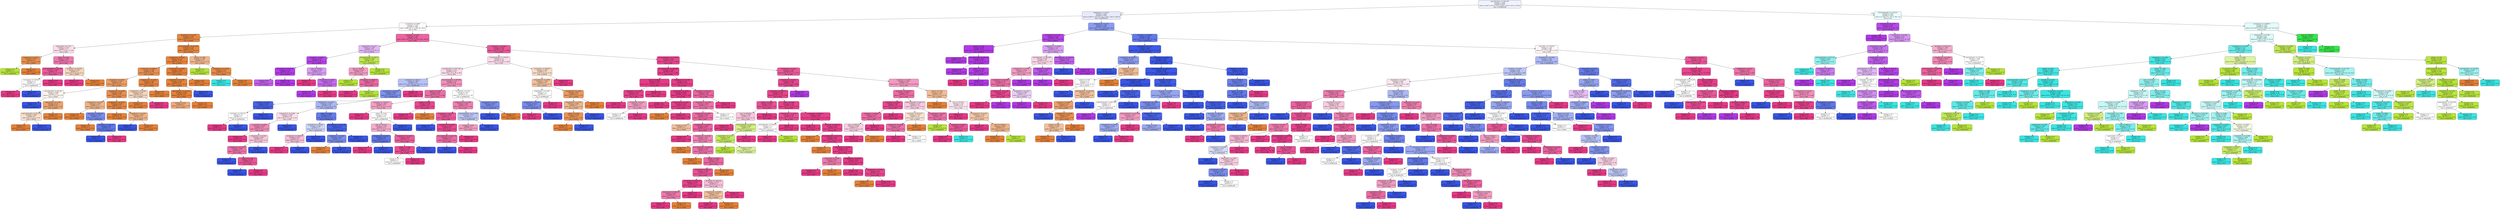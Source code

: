 digraph Tree {
node [shape=box, style="filled, rounded", color="black", fontname="helvetica"] ;
edge [fontname="helvetica"] ;
0 [label="equivdiameter <= 264.529\nentropy = 2.645\nsamples = 4297\nvalue = [1007.0, 672.0, 271.0, 778.0, 1774.0, 933.0, 1370.0]\nclass = DERMASON", fillcolor="#f0f2fd"] ;
1 [label="shapefactor1 <= 0.007\nentropy = 1.956\nsamples = 2978\nvalue = [1005.0, 53.0, 0.0, 3.0, 1774.0, 528.0, 1358.0]\nclass = DERMASON", fillcolor="#e7eafc"] ;
0 -> 1 [labeldistance=2.5, labelangle=45, headlabel="True"] ;
2 [label="eccentricity <= 0.684\nentropy = 1.525\nsamples = 1408\nvalue = [980, 52, 0, 3, 104, 60, 1011]\nclass = SIRA", fillcolor="#fefafc"] ;
1 -> 2 ;
3 [label="shapefactor4 <= 0.995\nentropy = 0.345\nsamples = 613\nvalue = [916, 6, 0, 1, 21, 0, 17]\nclass = SEKER", fillcolor="#e68742"] ;
2 -> 3 ;
4 [label="aspectration <= 1.321\nentropy = 1.473\nsamples = 17\nvalue = [11, 1, 0, 0, 2, 0, 14]\nclass = SIRA", fillcolor="#fadcea"] ;
3 -> 4 ;
5 [label="compactness <= 0.871\nentropy = 0.503\nsamples = 6\nvalue = [8, 1, 0, 0, 0, 0, 0]\nclass = SEKER", fillcolor="#e89152"] ;
4 -> 5 ;
6 [label="entropy = 0.0\nsamples = 1\nvalue = [0, 1, 0, 0, 0, 0, 0]\nclass = BARBUNYA", fillcolor="#b7e539"] ;
5 -> 6 ;
7 [label="entropy = 0.0\nsamples = 5\nvalue = [8, 0, 0, 0, 0, 0, 0]\nclass = SEKER", fillcolor="#e58139"] ;
5 -> 7 ;
8 [label="extent <= 0.781\nentropy = 1.087\nsamples = 11\nvalue = [3, 0, 0, 0, 2, 0, 14]\nclass = SIRA", fillcolor="#ed77ac"] ;
4 -> 8 ;
9 [label="minoraxislength <= 193.412\nentropy = 0.592\nsamples = 8\nvalue = [0, 0, 0, 0, 2, 0, 12]\nclass = SIRA", fillcolor="#e95a9a"] ;
8 -> 9 ;
10 [label="convexarea <= 37106.0\nentropy = 1.0\nsamples = 3\nvalue = [0, 0, 0, 0, 2, 0, 2]\nclass = DERMASON", fillcolor="#ffffff"] ;
9 -> 10 ;
11 [label="entropy = 0.0\nsamples = 1\nvalue = [0, 0, 0, 0, 0, 0, 2]\nclass = SIRA", fillcolor="#e53986"] ;
10 -> 11 ;
12 [label="entropy = 0.0\nsamples = 2\nvalue = [0, 0, 0, 0, 2, 0, 0]\nclass = DERMASON", fillcolor="#3956e5"] ;
10 -> 12 ;
13 [label="entropy = 0.0\nsamples = 5\nvalue = [0, 0, 0, 0, 0, 0, 10]\nclass = SIRA", fillcolor="#e53986"] ;
9 -> 13 ;
14 [label="perimeter <= 710.067\nentropy = 0.971\nsamples = 3\nvalue = [3, 0, 0, 0, 0, 0, 2]\nclass = SEKER", fillcolor="#f6d5bd"] ;
8 -> 14 ;
15 [label="entropy = 0.0\nsamples = 1\nvalue = [0, 0, 0, 0, 0, 0, 2]\nclass = SIRA", fillcolor="#e53986"] ;
14 -> 15 ;
16 [label="entropy = 0.0\nsamples = 2\nvalue = [3, 0, 0, 0, 0, 0, 0]\nclass = SEKER", fillcolor="#e58139"] ;
14 -> 16 ;
17 [label="minoraxislength <= 227.949\nentropy = 0.235\nsamples = 596\nvalue = [905, 5, 0, 1, 19, 0, 3]\nclass = SEKER", fillcolor="#e6853f"] ;
3 -> 17 ;
18 [label="compactness <= 0.876\nentropy = 0.178\nsamples = 583\nvalue = [892, 0, 0, 0, 19, 0, 3]\nclass = SEKER", fillcolor="#e6843e"] ;
17 -> 18 ;
19 [label="convexarea <= 42488.0\nentropy = 0.589\nsamples = 108\nvalue = [152, 0, 0, 0, 17, 0, 3]\nclass = SEKER", fillcolor="#e89153"] ;
18 -> 19 ;
20 [label="compactness <= 0.861\nentropy = 0.736\nsamples = 62\nvalue = [82, 0, 0, 0, 17, 0, 1]\nclass = SEKER", fillcolor="#eb9c64"] ;
19 -> 20 ;
21 [label="equivdiameter <= 223.06\nentropy = 0.998\nsamples = 16\nvalue = [11, 0, 0, 0, 10, 0, 0]\nclass = SEKER", fillcolor="#fdf4ed"] ;
20 -> 21 ;
22 [label="entropy = 0.0\nsamples = 6\nvalue = [0, 0, 0, 0, 7, 0, 0]\nclass = DERMASON", fillcolor="#3956e5"] ;
21 -> 22 ;
23 [label="aspectration <= 1.364\nentropy = 0.75\nsamples = 10\nvalue = [11, 0, 0, 0, 3, 0, 0]\nclass = SEKER", fillcolor="#eca36f"] ;
21 -> 23 ;
24 [label="majoraxislength <= 265.152\nentropy = 0.985\nsamples = 6\nvalue = [4, 0, 0, 0, 3, 0, 0]\nclass = SEKER", fillcolor="#f8e0ce"] ;
23 -> 24 ;
25 [label="entropy = 0.0\nsamples = 3\nvalue = [4, 0, 0, 0, 0, 0, 0]\nclass = SEKER", fillcolor="#e58139"] ;
24 -> 25 ;
26 [label="entropy = 0.0\nsamples = 3\nvalue = [0, 0, 0, 0, 3, 0, 0]\nclass = DERMASON", fillcolor="#3956e5"] ;
24 -> 26 ;
27 [label="entropy = 0.0\nsamples = 4\nvalue = [7, 0, 0, 0, 0, 0, 0]\nclass = SEKER", fillcolor="#e58139"] ;
23 -> 27 ;
28 [label="shapefactor4 <= 0.998\nentropy = 0.528\nsamples = 46\nvalue = [71, 0, 0, 0, 7, 0, 1]\nclass = SEKER", fillcolor="#e88f4f"] ;
20 -> 28 ;
29 [label="shapefactor4 <= 0.997\nentropy = 1.076\nsamples = 13\nvalue = [14, 0, 0, 0, 5, 0, 1]\nclass = SEKER", fillcolor="#efb388"] ;
28 -> 29 ;
30 [label="entropy = 0.0\nsamples = 8\nvalue = [13, 0, 0, 0, 0, 0, 0]\nclass = SEKER", fillcolor="#e58139"] ;
29 -> 30 ;
31 [label="perimeter <= 692.354\nentropy = 1.149\nsamples = 5\nvalue = [1, 0, 0, 0, 5, 0, 1]\nclass = DERMASON", fillcolor="#7b8eee"] ;
29 -> 31 ;
32 [label="entropy = 0.0\nsamples = 1\nvalue = [1, 0, 0, 0, 0, 0, 0]\nclass = SEKER", fillcolor="#e58139"] ;
31 -> 32 ;
33 [label="perimeter <= 736.259\nentropy = 0.65\nsamples = 4\nvalue = [0, 0, 0, 0, 5, 0, 1]\nclass = DERMASON", fillcolor="#6178ea"] ;
31 -> 33 ;
34 [label="entropy = 0.0\nsamples = 3\nvalue = [0, 0, 0, 0, 5, 0, 0]\nclass = DERMASON", fillcolor="#3956e5"] ;
33 -> 34 ;
35 [label="entropy = 0.0\nsamples = 1\nvalue = [0, 0, 0, 0, 0, 0, 1]\nclass = SIRA", fillcolor="#e53986"] ;
33 -> 35 ;
36 [label="shapefactor1 <= 0.007\nentropy = 0.214\nsamples = 33\nvalue = [57, 0, 0, 0, 2, 0, 0]\nclass = SEKER", fillcolor="#e68540"] ;
28 -> 36 ;
37 [label="entropy = 0.0\nsamples = 30\nvalue = [52, 0, 0, 0, 0, 0, 0]\nclass = SEKER", fillcolor="#e58139"] ;
36 -> 37 ;
38 [label="shapefactor1 <= 0.007\nentropy = 0.863\nsamples = 3\nvalue = [5, 0, 0, 0, 2, 0, 0]\nclass = SEKER", fillcolor="#efb388"] ;
36 -> 38 ;
39 [label="entropy = 0.0\nsamples = 1\nvalue = [0, 0, 0, 0, 2, 0, 0]\nclass = DERMASON", fillcolor="#3956e5"] ;
38 -> 39 ;
40 [label="entropy = 0.0\nsamples = 2\nvalue = [5, 0, 0, 0, 0, 0, 0]\nclass = SEKER", fillcolor="#e58139"] ;
38 -> 40 ;
41 [label="shapefactor2 <= 0.002\nentropy = 0.183\nsamples = 46\nvalue = [70, 0, 0, 0, 0, 0, 2]\nclass = SEKER", fillcolor="#e6853f"] ;
19 -> 41 ;
42 [label="shapefactor1 <= 0.006\nentropy = 0.971\nsamples = 4\nvalue = [3, 0, 0, 0, 0, 0, 2]\nclass = SEKER", fillcolor="#f6d5bd"] ;
41 -> 42 ;
43 [label="entropy = 0.0\nsamples = 2\nvalue = [3, 0, 0, 0, 0, 0, 0]\nclass = SEKER", fillcolor="#e58139"] ;
42 -> 43 ;
44 [label="entropy = 0.0\nsamples = 2\nvalue = [0, 0, 0, 0, 0, 0, 2]\nclass = SIRA", fillcolor="#e53986"] ;
42 -> 44 ;
45 [label="entropy = 0.0\nsamples = 42\nvalue = [67, 0, 0, 0, 0, 0, 0]\nclass = SEKER", fillcolor="#e58139"] ;
41 -> 45 ;
46 [label="compactness <= 0.888\nentropy = 0.027\nsamples = 475\nvalue = [740, 0, 0, 0, 2, 0, 0]\nclass = SEKER", fillcolor="#e5813a"] ;
18 -> 46 ;
47 [label="shapefactor3 <= 0.788\nentropy = 0.115\nsamples = 85\nvalue = [127, 0, 0, 0, 2, 0, 0]\nclass = SEKER", fillcolor="#e5833c"] ;
46 -> 47 ;
48 [label="equivdiameter <= 210.251\nentropy = 0.066\nsamples = 84\nvalue = [127, 0, 0, 0, 1, 0, 0]\nclass = SEKER", fillcolor="#e5823b"] ;
47 -> 48 ;
49 [label="entropy = 0.811\nsamples = 2\nvalue = [3, 0, 0, 0, 1, 0, 0]\nclass = SEKER", fillcolor="#eeab7b"] ;
48 -> 49 ;
50 [label="entropy = 0.0\nsamples = 82\nvalue = [124, 0, 0, 0, 0, 0, 0]\nclass = SEKER", fillcolor="#e58139"] ;
48 -> 50 ;
51 [label="entropy = 0.0\nsamples = 1\nvalue = [0, 0, 0, 0, 1, 0, 0]\nclass = DERMASON", fillcolor="#3956e5"] ;
47 -> 51 ;
52 [label="entropy = 0.0\nsamples = 390\nvalue = [613, 0, 0, 0, 0, 0, 0]\nclass = SEKER", fillcolor="#e58139"] ;
46 -> 52 ;
53 [label="solidity <= 0.986\nentropy = 1.105\nsamples = 13\nvalue = [13, 5, 0, 1, 0, 0, 0]\nclass = SEKER", fillcolor="#f0b78e"] ;
17 -> 53 ;
54 [label="entropy = 0.0\nsamples = 3\nvalue = [0, 5, 0, 0, 0, 0, 0]\nclass = BARBUNYA", fillcolor="#b7e539"] ;
53 -> 54 ;
55 [label="shapefactor2 <= 0.002\nentropy = 0.371\nsamples = 10\nvalue = [13, 0, 0, 1, 0, 0, 0]\nclass = SEKER", fillcolor="#e78b48"] ;
53 -> 55 ;
56 [label="entropy = 0.0\nsamples = 1\nvalue = [0, 0, 0, 1, 0, 0, 0]\nclass = CALI", fillcolor="#39e5e2"] ;
55 -> 56 ;
57 [label="entropy = 0.0\nsamples = 9\nvalue = [13, 0, 0, 0, 0, 0, 0]\nclass = SEKER", fillcolor="#e58139"] ;
55 -> 57 ;
58 [label="roundness <= 0.835\nentropy = 1.142\nsamples = 795\nvalue = [64.0, 46.0, 0.0, 2.0, 83.0, 60.0, 994.0]\nclass = SIRA", fillcolor="#eb64a0"] ;
2 -> 58 ;
59 [label="shapefactor3 <= 0.57\nentropy = 1.259\nsamples = 56\nvalue = [0, 33, 0, 0, 0, 56, 7]\nclass = HOROZ", fillcolor="#e3b7f6"] ;
58 -> 59 ;
60 [label="roundness <= 0.831\nentropy = 0.29\nsamples = 36\nvalue = [0, 0, 0, 0, 0, 56, 3]\nclass = HOROZ", fillcolor="#b544e6"] ;
59 -> 60 ;
61 [label="convexarea <= 51252.0\nentropy = 0.135\nsamples = 32\nvalue = [0, 0, 0, 0, 0, 52, 1]\nclass = HOROZ", fillcolor="#b23de6"] ;
60 -> 61 ;
62 [label="entropy = 0.65\nsamples = 2\nvalue = [0, 0, 0, 0, 0, 5, 1]\nclass = HOROZ", fillcolor="#c161ea"] ;
61 -> 62 ;
63 [label="entropy = 0.0\nsamples = 30\nvalue = [0, 0, 0, 0, 0, 47, 0]\nclass = HOROZ", fillcolor="#b139e5"] ;
61 -> 63 ;
64 [label="area <= 52494.5\nentropy = 0.918\nsamples = 4\nvalue = [0, 0, 0, 0, 0, 4, 2]\nclass = HOROZ", fillcolor="#d89cf2"] ;
60 -> 64 ;
65 [label="entropy = 0.0\nsamples = 1\nvalue = [0, 0, 0, 0, 0, 0, 1]\nclass = SIRA", fillcolor="#e53986"] ;
64 -> 65 ;
66 [label="eccentricity <= 0.842\nentropy = 0.722\nsamples = 3\nvalue = [0, 0, 0, 0, 0, 4, 1]\nclass = HOROZ", fillcolor="#c46aec"] ;
64 -> 66 ;
67 [label="entropy = 0.0\nsamples = 2\nvalue = [0, 0, 0, 0, 0, 4, 0]\nclass = HOROZ", fillcolor="#b139e5"] ;
66 -> 67 ;
68 [label="entropy = 0.0\nsamples = 1\nvalue = [0, 0, 0, 0, 0, 0, 1]\nclass = SIRA", fillcolor="#e53986"] ;
66 -> 68 ;
69 [label="minoraxislength <= 199.72\nentropy = 0.494\nsamples = 20\nvalue = [0, 33, 0, 0, 0, 0, 4]\nclass = BARBUNYA", fillcolor="#c0e851"] ;
59 -> 69 ;
70 [label="area <= 45045.5\nentropy = 0.918\nsamples = 4\nvalue = [0, 2, 0, 0, 0, 0, 4]\nclass = SIRA", fillcolor="#f29cc2"] ;
69 -> 70 ;
71 [label="entropy = 0.0\nsamples = 1\nvalue = [0, 1, 0, 0, 0, 0, 0]\nclass = BARBUNYA", fillcolor="#b7e539"] ;
70 -> 71 ;
72 [label="convexarea <= 49387.5\nentropy = 0.722\nsamples = 3\nvalue = [0, 1, 0, 0, 0, 0, 4]\nclass = SIRA", fillcolor="#ec6aa4"] ;
70 -> 72 ;
73 [label="entropy = 0.0\nsamples = 2\nvalue = [0, 0, 0, 0, 0, 0, 4]\nclass = SIRA", fillcolor="#e53986"] ;
72 -> 73 ;
74 [label="entropy = 0.0\nsamples = 1\nvalue = [0, 1, 0, 0, 0, 0, 0]\nclass = BARBUNYA", fillcolor="#b7e539"] ;
72 -> 74 ;
75 [label="entropy = 0.0\nsamples = 16\nvalue = [0, 31, 0, 0, 0, 0, 0]\nclass = BARBUNYA", fillcolor="#b7e539"] ;
69 -> 75 ;
76 [label="perimeter <= 763.804\nentropy = 0.814\nsamples = 739\nvalue = [64, 13, 0, 2, 83, 4, 987]\nclass = SIRA", fillcolor="#e95899"] ;
58 -> 76 ;
77 [label="minoraxislength <= 192.49\nentropy = 1.4\nsamples = 129\nvalue = [21, 1, 0, 0, 82, 0, 104]\nclass = SIRA", fillcolor="#fadcea"] ;
76 -> 77 ;
78 [label="equivdiameter <= 227.249\nentropy = 1.215\nsamples = 112\nvalue = [6, 1, 0, 0, 76, 0, 95]\nclass = SIRA", fillcolor="#fadae8"] ;
77 -> 78 ;
79 [label="perimeter <= 746.911\nentropy = 1.044\nsamples = 56\nvalue = [1.0, 0.0, 0.0, 0.0, 51.0, 0.0, 32.0]\nclass = DERMASON", fillcolor="#b7c1f6"] ;
78 -> 79 ;
80 [label="shapefactor2 <= 0.002\nentropy = 0.909\nsamples = 46\nvalue = [1, 0, 0, 0, 51, 0, 17]\nclass = DERMASON", fillcolor="#7e91ee"] ;
79 -> 80 ;
81 [label="roundness <= 0.906\nentropy = 0.391\nsamples = 16\nvalue = [0, 0, 0, 0, 24, 0, 2]\nclass = DERMASON", fillcolor="#4964e7"] ;
80 -> 81 ;
82 [label="perimeter <= 746.723\nentropy = 1.0\nsamples = 3\nvalue = [0, 0, 0, 0, 2, 0, 2]\nclass = DERMASON", fillcolor="#ffffff"] ;
81 -> 82 ;
83 [label="entropy = 0.0\nsamples = 2\nvalue = [0, 0, 0, 0, 0, 0, 2]\nclass = SIRA", fillcolor="#e53986"] ;
82 -> 83 ;
84 [label="entropy = 0.0\nsamples = 1\nvalue = [0, 0, 0, 0, 2, 0, 0]\nclass = DERMASON", fillcolor="#3956e5"] ;
82 -> 84 ;
85 [label="entropy = 0.0\nsamples = 13\nvalue = [0, 0, 0, 0, 22, 0, 0]\nclass = DERMASON", fillcolor="#3956e5"] ;
81 -> 85 ;
86 [label="shapefactor1 <= 0.007\nentropy = 1.078\nsamples = 30\nvalue = [1, 0, 0, 0, 27, 0, 15]\nclass = DERMASON", fillcolor="#aab7f4"] ;
80 -> 86 ;
87 [label="shapefactor4 <= 0.998\nentropy = 0.994\nsamples = 16\nvalue = [0, 0, 0, 0, 10, 0, 12]\nclass = SIRA", fillcolor="#fbdeeb"] ;
86 -> 87 ;
88 [label="eccentricity <= 0.698\nentropy = 0.874\nsamples = 13\nvalue = [0, 0, 0, 0, 5, 0, 12]\nclass = SIRA", fillcolor="#f08bb8"] ;
87 -> 88 ;
89 [label="entropy = 0.0\nsamples = 4\nvalue = [0, 0, 0, 0, 0, 0, 5]\nclass = SIRA", fillcolor="#e53986"] ;
88 -> 89 ;
90 [label="compactness <= 0.842\nentropy = 0.98\nsamples = 9\nvalue = [0, 0, 0, 0, 5, 0, 7]\nclass = SIRA", fillcolor="#f8c6dc"] ;
88 -> 90 ;
91 [label="compactness <= 0.832\nentropy = 0.764\nsamples = 7\nvalue = [0, 0, 0, 0, 2, 0, 7]\nclass = SIRA", fillcolor="#ec72a9"] ;
90 -> 91 ;
92 [label="entropy = 0.0\nsamples = 1\nvalue = [0, 0, 0, 0, 1, 0, 0]\nclass = DERMASON", fillcolor="#3956e5"] ;
91 -> 92 ;
93 [label="extent <= 0.738\nentropy = 0.544\nsamples = 6\nvalue = [0, 0, 0, 0, 1, 0, 7]\nclass = SIRA", fillcolor="#e95597"] ;
91 -> 93 ;
94 [label="entropy = 0.0\nsamples = 1\nvalue = [0, 0, 0, 0, 1, 0, 0]\nclass = DERMASON", fillcolor="#3956e5"] ;
93 -> 94 ;
95 [label="entropy = 0.0\nsamples = 5\nvalue = [0, 0, 0, 0, 0, 0, 7]\nclass = SIRA", fillcolor="#e53986"] ;
93 -> 95 ;
96 [label="entropy = 0.0\nsamples = 2\nvalue = [0, 0, 0, 0, 3, 0, 0]\nclass = DERMASON", fillcolor="#3956e5"] ;
90 -> 96 ;
97 [label="entropy = 0.0\nsamples = 3\nvalue = [0, 0, 0, 0, 5, 0, 0]\nclass = DERMASON", fillcolor="#3956e5"] ;
87 -> 97 ;
98 [label="solidity <= 0.988\nentropy = 0.857\nsamples = 14\nvalue = [1, 0, 0, 0, 17, 0, 3]\nclass = DERMASON", fillcolor="#657ceb"] ;
86 -> 98 ;
99 [label="shapefactor4 <= 0.997\nentropy = 0.985\nsamples = 5\nvalue = [0, 0, 0, 0, 4, 0, 3]\nclass = DERMASON", fillcolor="#ced5f8"] ;
98 -> 99 ;
100 [label="convexarea <= 39149.0\nentropy = 0.971\nsamples = 4\nvalue = [0, 0, 0, 0, 2, 0, 3]\nclass = SIRA", fillcolor="#f6bdd7"] ;
99 -> 100 ;
101 [label="entropy = 0.0\nsamples = 2\nvalue = [0, 0, 0, 0, 0, 0, 3]\nclass = SIRA", fillcolor="#e53986"] ;
100 -> 101 ;
102 [label="entropy = 0.0\nsamples = 2\nvalue = [0, 0, 0, 0, 2, 0, 0]\nclass = DERMASON", fillcolor="#3956e5"] ;
100 -> 102 ;
103 [label="entropy = 0.0\nsamples = 1\nvalue = [0, 0, 0, 0, 2, 0, 0]\nclass = DERMASON", fillcolor="#3956e5"] ;
99 -> 103 ;
104 [label="equivdiameter <= 219.786\nentropy = 0.371\nsamples = 9\nvalue = [1, 0, 0, 0, 13, 0, 0]\nclass = DERMASON", fillcolor="#4863e7"] ;
98 -> 104 ;
105 [label="shapefactor1 <= 0.007\nentropy = 0.811\nsamples = 4\nvalue = [1, 0, 0, 0, 3, 0, 0]\nclass = DERMASON", fillcolor="#7b8eee"] ;
104 -> 105 ;
106 [label="entropy = 0.0\nsamples = 1\nvalue = [1, 0, 0, 0, 0, 0, 0]\nclass = SEKER", fillcolor="#e58139"] ;
105 -> 106 ;
107 [label="entropy = 0.0\nsamples = 3\nvalue = [0, 0, 0, 0, 3, 0, 0]\nclass = DERMASON", fillcolor="#3956e5"] ;
105 -> 107 ;
108 [label="entropy = 0.0\nsamples = 5\nvalue = [0, 0, 0, 0, 10, 0, 0]\nclass = DERMASON", fillcolor="#3956e5"] ;
104 -> 108 ;
109 [label="entropy = 0.0\nsamples = 10\nvalue = [0, 0, 0, 0, 0, 0, 15]\nclass = SIRA", fillcolor="#e53986"] ;
79 -> 109 ;
110 [label="minoraxislength <= 189.691\nentropy = 1.19\nsamples = 56\nvalue = [5, 1, 0, 0, 25, 0, 63]\nclass = SIRA", fillcolor="#f192bc"] ;
78 -> 110 ;
111 [label="extent <= 0.769\nentropy = 0.975\nsamples = 39\nvalue = [2, 1, 0, 0, 11, 0, 49]\nclass = SIRA", fillcolor="#ec6ea7"] ;
110 -> 111 ;
112 [label="perimeter <= 750.412\nentropy = 1.083\nsamples = 21\nvalue = [0, 1, 0, 0, 11, 0, 22]\nclass = SIRA", fillcolor="#f3a0c5"] ;
111 -> 112 ;
113 [label="entropy = 0.0\nsamples = 5\nvalue = [0, 0, 0, 0, 0, 0, 11]\nclass = SIRA", fillcolor="#e53986"] ;
112 -> 113 ;
114 [label="extent <= 0.763\nentropy = 1.215\nsamples = 16\nvalue = [0, 1, 0, 0, 11, 0, 11]\nclass = DERMASON", fillcolor="#ffffff"] ;
112 -> 114 ;
115 [label="area <= 41225.0\nentropy = 1.194\nsamples = 13\nvalue = [0, 1, 0, 0, 6, 0, 11]\nclass = SIRA", fillcolor="#f4accd"] ;
114 -> 115 ;
116 [label="compactness <= 0.815\nentropy = 0.65\nsamples = 4\nvalue = [0, 0, 0, 0, 5, 0, 1]\nclass = DERMASON", fillcolor="#6178ea"] ;
115 -> 116 ;
117 [label="entropy = 0.0\nsamples = 1\nvalue = [0, 0, 0, 0, 0, 0, 1]\nclass = SIRA", fillcolor="#e53986"] ;
116 -> 117 ;
118 [label="entropy = 0.0\nsamples = 3\nvalue = [0, 0, 0, 0, 5, 0, 0]\nclass = DERMASON", fillcolor="#3956e5"] ;
116 -> 118 ;
119 [label="shapefactor1 <= 0.007\nentropy = 0.817\nsamples = 9\nvalue = [0, 1, 0, 0, 1, 0, 10]\nclass = SIRA", fillcolor="#ea5d9c"] ;
115 -> 119 ;
120 [label="solidity <= 0.988\nentropy = 0.439\nsamples = 8\nvalue = [0, 1, 0, 0, 0, 0, 10]\nclass = SIRA", fillcolor="#e84d92"] ;
119 -> 120 ;
121 [label="entropy = 1.0\nsamples = 2\nvalue = [0, 1, 0, 0, 0, 0, 1]\nclass = BARBUNYA", fillcolor="#ffffff"] ;
120 -> 121 ;
122 [label="entropy = 0.0\nsamples = 6\nvalue = [0, 0, 0, 0, 0, 0, 9]\nclass = SIRA", fillcolor="#e53986"] ;
120 -> 122 ;
123 [label="entropy = 0.0\nsamples = 1\nvalue = [0, 0, 0, 0, 1, 0, 0]\nclass = DERMASON", fillcolor="#3956e5"] ;
119 -> 123 ;
124 [label="entropy = 0.0\nsamples = 3\nvalue = [0, 0, 0, 0, 5, 0, 0]\nclass = DERMASON", fillcolor="#3956e5"] ;
114 -> 124 ;
125 [label="solidity <= 0.992\nentropy = 0.362\nsamples = 18\nvalue = [2, 0, 0, 0, 0, 0, 27]\nclass = SIRA", fillcolor="#e7488f"] ;
111 -> 125 ;
126 [label="entropy = 0.0\nsamples = 17\nvalue = [0, 0, 0, 0, 0, 0, 27]\nclass = SIRA", fillcolor="#e53986"] ;
125 -> 126 ;
127 [label="entropy = 0.0\nsamples = 1\nvalue = [2, 0, 0, 0, 0, 0, 0]\nclass = SEKER", fillcolor="#e58139"] ;
125 -> 127 ;
128 [label="eccentricity <= 0.726\nentropy = 1.362\nsamples = 17\nvalue = [3, 0, 0, 0, 14, 0, 14]\nclass = DERMASON", fillcolor="#ffffff"] ;
110 -> 128 ;
129 [label="shapefactor4 <= 0.998\nentropy = 0.831\nsamples = 10\nvalue = [0, 0, 0, 0, 5, 0, 14]\nclass = SIRA", fillcolor="#ee80b1"] ;
128 -> 129 ;
130 [label="shapefactor1 <= 0.007\nentropy = 0.592\nsamples = 7\nvalue = [0, 0, 0, 0, 2, 0, 12]\nclass = SIRA", fillcolor="#e95a9a"] ;
129 -> 130 ;
131 [label="entropy = 0.0\nsamples = 1\nvalue = [0, 0, 0, 0, 1, 0, 0]\nclass = DERMASON", fillcolor="#3956e5"] ;
130 -> 131 ;
132 [label="shapefactor4 <= 0.998\nentropy = 0.391\nsamples = 6\nvalue = [0, 0, 0, 0, 1, 0, 12]\nclass = SIRA", fillcolor="#e74990"] ;
130 -> 132 ;
133 [label="minoraxislength <= 191.501\nentropy = 0.722\nsamples = 3\nvalue = [0, 0, 0, 0, 1, 0, 4]\nclass = SIRA", fillcolor="#ec6aa4"] ;
132 -> 133 ;
134 [label="entropy = 0.0\nsamples = 1\nvalue = [0, 0, 0, 0, 1, 0, 0]\nclass = DERMASON", fillcolor="#3956e5"] ;
133 -> 134 ;
135 [label="entropy = 0.0\nsamples = 2\nvalue = [0, 0, 0, 0, 0, 0, 4]\nclass = SIRA", fillcolor="#e53986"] ;
133 -> 135 ;
136 [label="entropy = 0.0\nsamples = 3\nvalue = [0, 0, 0, 0, 0, 0, 8]\nclass = SIRA", fillcolor="#e53986"] ;
132 -> 136 ;
137 [label="majoraxislength <= 273.368\nentropy = 0.971\nsamples = 3\nvalue = [0, 0, 0, 0, 3, 0, 2]\nclass = DERMASON", fillcolor="#bdc7f6"] ;
129 -> 137 ;
138 [label="entropy = 0.918\nsamples = 2\nvalue = [0, 0, 0, 0, 1, 0, 2]\nclass = SIRA", fillcolor="#f29cc2"] ;
137 -> 138 ;
139 [label="entropy = 0.0\nsamples = 1\nvalue = [0, 0, 0, 0, 2, 0, 0]\nclass = DERMASON", fillcolor="#3956e5"] ;
137 -> 139 ;
140 [label="shapefactor4 <= 0.997\nentropy = 0.811\nsamples = 7\nvalue = [3, 0, 0, 0, 9, 0, 0]\nclass = DERMASON", fillcolor="#7b8eee"] ;
128 -> 140 ;
141 [label="entropy = 0.0\nsamples = 5\nvalue = [0, 0, 0, 0, 9, 0, 0]\nclass = DERMASON", fillcolor="#3956e5"] ;
140 -> 141 ;
142 [label="entropy = 0.0\nsamples = 2\nvalue = [3, 0, 0, 0, 0, 0, 0]\nclass = SEKER", fillcolor="#e58139"] ;
140 -> 142 ;
143 [label="convexarea <= 42938.0\nentropy = 1.485\nsamples = 17\nvalue = [15, 0, 0, 0, 6, 0, 9]\nclass = SEKER", fillcolor="#f8dbc6"] ;
77 -> 143 ;
144 [label="shapefactor4 <= 0.996\nentropy = 1.299\nsamples = 15\nvalue = [15, 0, 0, 0, 6, 0, 3]\nclass = SEKER", fillcolor="#f2c09c"] ;
143 -> 144 ;
145 [label="shapefactor1 <= 0.007\nentropy = 1.0\nsamples = 4\nvalue = [0, 0, 0, 0, 3, 0, 3]\nclass = DERMASON", fillcolor="#ffffff"] ;
144 -> 145 ;
146 [label="shapefactor1 <= 0.007\nentropy = 0.811\nsamples = 3\nvalue = [0, 0, 0, 0, 3, 0, 1]\nclass = DERMASON", fillcolor="#7b8eee"] ;
145 -> 146 ;
147 [label="entropy = 0.0\nsamples = 1\nvalue = [0, 0, 0, 0, 0, 0, 1]\nclass = SIRA", fillcolor="#e53986"] ;
146 -> 147 ;
148 [label="entropy = 0.0\nsamples = 2\nvalue = [0, 0, 0, 0, 3, 0, 0]\nclass = DERMASON", fillcolor="#3956e5"] ;
146 -> 148 ;
149 [label="entropy = 0.0\nsamples = 1\nvalue = [0, 0, 0, 0, 0, 0, 2]\nclass = SIRA", fillcolor="#e53986"] ;
145 -> 149 ;
150 [label="shapefactor2 <= 0.002\nentropy = 0.65\nsamples = 11\nvalue = [15, 0, 0, 0, 3, 0, 0]\nclass = SEKER", fillcolor="#ea9a61"] ;
144 -> 150 ;
151 [label="shapefactor3 <= 0.716\nentropy = 0.881\nsamples = 7\nvalue = [7, 0, 0, 0, 3, 0, 0]\nclass = SEKER", fillcolor="#f0b78e"] ;
150 -> 151 ;
152 [label="solidity <= 0.993\nentropy = 0.544\nsamples = 5\nvalue = [7, 0, 0, 0, 1, 0, 0]\nclass = SEKER", fillcolor="#e99355"] ;
151 -> 152 ;
153 [label="entropy = 0.0\nsamples = 4\nvalue = [7, 0, 0, 0, 0, 0, 0]\nclass = SEKER", fillcolor="#e58139"] ;
152 -> 153 ;
154 [label="entropy = 0.0\nsamples = 1\nvalue = [0, 0, 0, 0, 1, 0, 0]\nclass = DERMASON", fillcolor="#3956e5"] ;
152 -> 154 ;
155 [label="entropy = 0.0\nsamples = 2\nvalue = [0, 0, 0, 0, 2, 0, 0]\nclass = DERMASON", fillcolor="#3956e5"] ;
151 -> 155 ;
156 [label="entropy = 0.0\nsamples = 4\nvalue = [8, 0, 0, 0, 0, 0, 0]\nclass = SEKER", fillcolor="#e58139"] ;
150 -> 156 ;
157 [label="entropy = 0.0\nsamples = 2\nvalue = [0, 0, 0, 0, 0, 0, 6]\nclass = SIRA", fillcolor="#e53986"] ;
143 -> 157 ;
158 [label="minoraxislength <= 197.804\nentropy = 0.437\nsamples = 610\nvalue = [43, 12, 0, 2, 1, 4, 883]\nclass = SIRA", fillcolor="#e7478e"] ;
76 -> 158 ;
159 [label="minoraxislength <= 189.088\nentropy = 0.189\nsamples = 403\nvalue = [12, 0, 0, 1, 1, 1, 606]\nclass = SIRA", fillcolor="#e63e89"] ;
158 -> 159 ;
160 [label="area <= 42690.5\nentropy = 0.092\nsamples = 127\nvalue = [0.0, 0.0, 0.0, 0.0, 1.0, 1.0, 195.0]\nclass = SIRA", fillcolor="#e53b87"] ;
159 -> 160 ;
161 [label="aspectration <= 1.568\nentropy = 0.301\nsamples = 29\nvalue = [0, 0, 0, 0, 1, 1, 44]\nclass = SIRA", fillcolor="#e6428b"] ;
160 -> 161 ;
162 [label="entropy = 0.0\nsamples = 26\nvalue = [0, 0, 0, 0, 0, 0, 41]\nclass = SIRA", fillcolor="#e53986"] ;
161 -> 162 ;
163 [label="eccentricity <= 0.777\nentropy = 1.371\nsamples = 3\nvalue = [0, 0, 0, 0, 1, 1, 3]\nclass = SIRA", fillcolor="#f29cc2"] ;
161 -> 163 ;
164 [label="entropy = 1.0\nsamples = 2\nvalue = [0, 0, 0, 0, 1, 1, 0]\nclass = DERMASON", fillcolor="#ffffff"] ;
163 -> 164 ;
165 [label="entropy = 0.0\nsamples = 1\nvalue = [0, 0, 0, 0, 0, 0, 3]\nclass = SIRA", fillcolor="#e53986"] ;
163 -> 165 ;
166 [label="entropy = 0.0\nsamples = 98\nvalue = [0, 0, 0, 0, 0, 0, 151]\nclass = SIRA", fillcolor="#e53986"] ;
160 -> 166 ;
167 [label="shapefactor4 <= 0.998\nentropy = 0.21\nsamples = 276\nvalue = [12, 0, 0, 1, 0, 0, 411]\nclass = SIRA", fillcolor="#e63f8a"] ;
159 -> 167 ;
168 [label="aspectration <= 1.679\nentropy = 0.028\nsamples = 230\nvalue = [1, 0, 0, 0, 0, 0, 357]\nclass = SIRA", fillcolor="#e53a86"] ;
167 -> 168 ;
169 [label="entropy = 0.0\nsamples = 202\nvalue = [0, 0, 0, 0, 0, 0, 315]\nclass = SIRA", fillcolor="#e53986"] ;
168 -> 169 ;
170 [label="aspectration <= 1.683\nentropy = 0.159\nsamples = 28\nvalue = [1, 0, 0, 0, 0, 0, 42]\nclass = SIRA", fillcolor="#e63e89"] ;
168 -> 170 ;
171 [label="entropy = 0.0\nsamples = 1\nvalue = [1, 0, 0, 0, 0, 0, 0]\nclass = SEKER", fillcolor="#e58139"] ;
170 -> 171 ;
172 [label="entropy = 0.0\nsamples = 27\nvalue = [0, 0, 0, 0, 0, 0, 42]\nclass = SIRA", fillcolor="#e53986"] ;
170 -> 172 ;
173 [label="perimeter <= 815.429\nentropy = 0.759\nsamples = 46\nvalue = [11, 0, 0, 1, 0, 0, 54]\nclass = SIRA", fillcolor="#eb64a0"] ;
167 -> 173 ;
174 [label="shapefactor4 <= 0.999\nentropy = 0.875\nsamples = 37\nvalue = [11, 0, 0, 1, 0, 0, 40]\nclass = SIRA", fillcolor="#ed73a9"] ;
173 -> 174 ;
175 [label="compactness <= 0.788\nentropy = 0.722\nsamples = 35\nvalue = [10, 0, 0, 0, 0, 0, 40]\nclass = SIRA", fillcolor="#ec6aa4"] ;
174 -> 175 ;
176 [label="entropy = 0.918\nsamples = 2\nvalue = [2, 0, 0, 0, 0, 0, 1]\nclass = SEKER", fillcolor="#f2c09c"] ;
175 -> 176 ;
177 [label="shapefactor2 <= 0.002\nentropy = 0.658\nsamples = 33\nvalue = [8, 0, 0, 0, 0, 0, 39]\nclass = SIRA", fillcolor="#ea629f"] ;
175 -> 177 ;
178 [label="entropy = 0.0\nsamples = 10\nvalue = [0, 0, 0, 0, 0, 0, 18]\nclass = SIRA", fillcolor="#e53986"] ;
177 -> 178 ;
179 [label="shapefactor4 <= 0.998\nentropy = 0.85\nsamples = 23\nvalue = [8, 0, 0, 0, 0, 0, 21]\nclass = SIRA", fillcolor="#ef84b4"] ;
177 -> 179 ;
180 [label="entropy = 0.0\nsamples = 1\nvalue = [2, 0, 0, 0, 0, 0, 0]\nclass = SEKER", fillcolor="#e58139"] ;
179 -> 180 ;
181 [label="minoraxislength <= 189.181\nentropy = 0.764\nsamples = 22\nvalue = [6, 0, 0, 0, 0, 0, 21]\nclass = SIRA", fillcolor="#ec72a9"] ;
179 -> 181 ;
182 [label="entropy = 0.0\nsamples = 1\nvalue = [1, 0, 0, 0, 0, 0, 0]\nclass = SEKER", fillcolor="#e58139"] ;
181 -> 182 ;
183 [label="solidity <= 0.992\nentropy = 0.706\nsamples = 21\nvalue = [5, 0, 0, 0, 0, 0, 21]\nclass = SIRA", fillcolor="#eb68a3"] ;
181 -> 183 ;
184 [label="convexarea <= 44114.0\nentropy = 0.544\nsamples = 19\nvalue = [3, 0, 0, 0, 0, 0, 21]\nclass = SIRA", fillcolor="#e95597"] ;
183 -> 184 ;
185 [label="convexarea <= 43355.0\nentropy = 0.297\nsamples = 14\nvalue = [1, 0, 0, 0, 0, 0, 18]\nclass = SIRA", fillcolor="#e6448d"] ;
184 -> 185 ;
186 [label="convexarea <= 43224.0\nentropy = 0.811\nsamples = 4\nvalue = [1, 0, 0, 0, 0, 0, 3]\nclass = SIRA", fillcolor="#ee7bae"] ;
185 -> 186 ;
187 [label="entropy = 0.0\nsamples = 3\nvalue = [0, 0, 0, 0, 0, 0, 3]\nclass = SIRA", fillcolor="#e53986"] ;
186 -> 187 ;
188 [label="entropy = 0.0\nsamples = 1\nvalue = [1, 0, 0, 0, 0, 0, 0]\nclass = SEKER", fillcolor="#e58139"] ;
186 -> 188 ;
189 [label="entropy = 0.0\nsamples = 10\nvalue = [0, 0, 0, 0, 0, 0, 15]\nclass = SIRA", fillcolor="#e53986"] ;
185 -> 189 ;
190 [label="perimeter <= 794.236\nentropy = 0.971\nsamples = 5\nvalue = [2, 0, 0, 0, 0, 0, 3]\nclass = SIRA", fillcolor="#f6bdd7"] ;
184 -> 190 ;
191 [label="compactness <= 0.802\nentropy = 0.918\nsamples = 3\nvalue = [2, 0, 0, 0, 0, 0, 1]\nclass = SEKER", fillcolor="#f2c09c"] ;
190 -> 191 ;
192 [label="entropy = 0.0\nsamples = 1\nvalue = [0, 0, 0, 0, 0, 0, 1]\nclass = SIRA", fillcolor="#e53986"] ;
191 -> 192 ;
193 [label="entropy = 0.0\nsamples = 2\nvalue = [2, 0, 0, 0, 0, 0, 0]\nclass = SEKER", fillcolor="#e58139"] ;
191 -> 193 ;
194 [label="entropy = 0.0\nsamples = 2\nvalue = [0, 0, 0, 0, 0, 0, 2]\nclass = SIRA", fillcolor="#e53986"] ;
190 -> 194 ;
195 [label="entropy = 0.0\nsamples = 2\nvalue = [2, 0, 0, 0, 0, 0, 0]\nclass = SEKER", fillcolor="#e58139"] ;
183 -> 195 ;
196 [label="entropy = 1.0\nsamples = 2\nvalue = [1, 0, 0, 1, 0, 0, 0]\nclass = SEKER", fillcolor="#ffffff"] ;
174 -> 196 ;
197 [label="entropy = 0.0\nsamples = 9\nvalue = [0, 0, 0, 0, 0, 0, 14]\nclass = SIRA", fillcolor="#e53986"] ;
173 -> 197 ;
198 [label="compactness <= 0.824\nentropy = 0.782\nsamples = 207\nvalue = [31, 12, 0, 1, 0, 3, 277]\nclass = SIRA", fillcolor="#e95999"] ;
158 -> 198 ;
199 [label="shapefactor1 <= 0.007\nentropy = 0.461\nsamples = 150\nvalue = [5, 8, 0, 0, 0, 3, 218]\nclass = SIRA", fillcolor="#e7478f"] ;
198 -> 199 ;
200 [label="convexarea <= 48787.0\nentropy = 0.367\nsamples = 148\nvalue = [5, 8, 0, 0, 0, 0, 218]\nclass = SIRA", fillcolor="#e7458d"] ;
199 -> 200 ;
201 [label="solidity <= 0.988\nentropy = 0.482\nsamples = 34\nvalue = [0, 5, 0, 0, 0, 0, 43]\nclass = SIRA", fillcolor="#e85094"] ;
200 -> 201 ;
202 [label="area <= 46956.0\nentropy = 0.98\nsamples = 8\nvalue = [0, 5, 0, 0, 0, 0, 7]\nclass = SIRA", fillcolor="#f8c6dc"] ;
201 -> 202 ;
203 [label="entropy = 0.0\nsamples = 4\nvalue = [0, 0, 0, 0, 0, 0, 5]\nclass = SIRA", fillcolor="#e53986"] ;
202 -> 203 ;
204 [label="minoraxislength <= 200.633\nentropy = 0.863\nsamples = 4\nvalue = [0, 5, 0, 0, 0, 0, 2]\nclass = BARBUNYA", fillcolor="#d4ef88"] ;
202 -> 204 ;
205 [label="aspectration <= 1.517\nentropy = 0.65\nsamples = 3\nvalue = [0, 5, 0, 0, 0, 0, 1]\nclass = BARBUNYA", fillcolor="#c5ea61"] ;
204 -> 205 ;
206 [label="entropy = 0.0\nsamples = 1\nvalue = [0, 3, 0, 0, 0, 0, 0]\nclass = BARBUNYA", fillcolor="#b7e539"] ;
205 -> 206 ;
207 [label="entropy = 0.918\nsamples = 2\nvalue = [0, 2, 0, 0, 0, 0, 1]\nclass = BARBUNYA", fillcolor="#dbf29c"] ;
205 -> 207 ;
208 [label="entropy = 0.0\nsamples = 1\nvalue = [0, 0, 0, 0, 0, 0, 1]\nclass = SIRA", fillcolor="#e53986"] ;
204 -> 208 ;
209 [label="entropy = 0.0\nsamples = 26\nvalue = [0, 0, 0, 0, 0, 0, 36]\nclass = SIRA", fillcolor="#e53986"] ;
201 -> 209 ;
210 [label="extent <= 0.694\nentropy = 0.301\nsamples = 114\nvalue = [5, 3, 0, 0, 0, 0, 175]\nclass = SIRA", fillcolor="#e6428b"] ;
200 -> 210 ;
211 [label="shapefactor1 <= 0.006\nentropy = 0.48\nsamples = 20\nvalue = [0, 3, 0, 0, 0, 0, 26]\nclass = SIRA", fillcolor="#e85094"] ;
210 -> 211 ;
212 [label="equivdiameter <= 258.87\nentropy = 1.0\nsamples = 4\nvalue = [0, 3, 0, 0, 0, 0, 3]\nclass = BARBUNYA", fillcolor="#ffffff"] ;
211 -> 212 ;
213 [label="entropy = 0.0\nsamples = 2\nvalue = [0, 0, 0, 0, 0, 0, 3]\nclass = SIRA", fillcolor="#e53986"] ;
212 -> 213 ;
214 [label="entropy = 0.0\nsamples = 2\nvalue = [0, 3, 0, 0, 0, 0, 0]\nclass = BARBUNYA", fillcolor="#b7e539"] ;
212 -> 214 ;
215 [label="entropy = 0.0\nsamples = 16\nvalue = [0, 0, 0, 0, 0, 0, 23]\nclass = SIRA", fillcolor="#e53986"] ;
211 -> 215 ;
216 [label="convexarea <= 50974.0\nentropy = 0.207\nsamples = 94\nvalue = [5.0, 0.0, 0.0, 0.0, 0.0, 0.0, 149.0]\nclass = SIRA", fillcolor="#e6408a"] ;
210 -> 216 ;
217 [label="entropy = 0.0\nsamples = 34\nvalue = [0, 0, 0, 0, 0, 0, 56]\nclass = SIRA", fillcolor="#e53986"] ;
216 -> 217 ;
218 [label="perimeter <= 836.749\nentropy = 0.291\nsamples = 60\nvalue = [5, 0, 0, 0, 0, 0, 93]\nclass = SIRA", fillcolor="#e6448d"] ;
216 -> 218 ;
219 [label="entropy = 0.0\nsamples = 1\nvalue = [2, 0, 0, 0, 0, 0, 0]\nclass = SEKER", fillcolor="#e58139"] ;
218 -> 219 ;
220 [label="minoraxislength <= 197.919\nentropy = 0.201\nsamples = 59\nvalue = [3, 0, 0, 0, 0, 0, 93]\nclass = SIRA", fillcolor="#e63f8a"] ;
218 -> 220 ;
221 [label="entropy = 0.0\nsamples = 1\nvalue = [1, 0, 0, 0, 0, 0, 0]\nclass = SEKER", fillcolor="#e58139"] ;
220 -> 221 ;
222 [label="shapefactor1 <= 0.006\nentropy = 0.147\nsamples = 58\nvalue = [2, 0, 0, 0, 0, 0, 93]\nclass = SIRA", fillcolor="#e63d89"] ;
220 -> 222 ;
223 [label="eccentricity <= 0.766\nentropy = 0.811\nsamples = 4\nvalue = [1, 0, 0, 0, 0, 0, 3]\nclass = SIRA", fillcolor="#ee7bae"] ;
222 -> 223 ;
224 [label="entropy = 0.0\nsamples = 3\nvalue = [0, 0, 0, 0, 0, 0, 3]\nclass = SIRA", fillcolor="#e53986"] ;
223 -> 224 ;
225 [label="entropy = 0.0\nsamples = 1\nvalue = [1, 0, 0, 0, 0, 0, 0]\nclass = SEKER", fillcolor="#e58139"] ;
223 -> 225 ;
226 [label="shapefactor1 <= 0.006\nentropy = 0.087\nsamples = 54\nvalue = [1, 0, 0, 0, 0, 0, 90]\nclass = SIRA", fillcolor="#e53b87"] ;
222 -> 226 ;
227 [label="entropy = 0.0\nsamples = 43\nvalue = [0, 0, 0, 0, 0, 0, 73]\nclass = SIRA", fillcolor="#e53986"] ;
226 -> 227 ;
228 [label="shapefactor1 <= 0.006\nentropy = 0.31\nsamples = 11\nvalue = [1, 0, 0, 0, 0, 0, 17]\nclass = SIRA", fillcolor="#e7458d"] ;
226 -> 228 ;
229 [label="entropy = 0.0\nsamples = 1\nvalue = [1, 0, 0, 0, 0, 0, 0]\nclass = SEKER", fillcolor="#e58139"] ;
228 -> 229 ;
230 [label="entropy = 0.0\nsamples = 10\nvalue = [0, 0, 0, 0, 0, 0, 17]\nclass = SIRA", fillcolor="#e53986"] ;
228 -> 230 ;
231 [label="entropy = 0.0\nsamples = 2\nvalue = [0, 0, 0, 0, 0, 3, 0]\nclass = HOROZ", fillcolor="#b139e5"] ;
199 -> 231 ;
232 [label="roundness <= 0.919\nentropy = 1.189\nsamples = 57\nvalue = [26.0, 4.0, 0.0, 1.0, 0.0, 0.0, 59.0]\nclass = SIRA", fillcolor="#f299c1"] ;
198 -> 232 ;
233 [label="perimeter <= 814.877\nentropy = 0.937\nsamples = 41\nvalue = [11, 2, 0, 1, 0, 0, 53]\nclass = SIRA", fillcolor="#ec6ba4"] ;
232 -> 233 ;
234 [label="roundness <= 0.906\nentropy = 0.359\nsamples = 26\nvalue = [3, 0, 0, 0, 0, 0, 41]\nclass = SIRA", fillcolor="#e7478f"] ;
233 -> 234 ;
235 [label="perimeter <= 799.403\nentropy = 0.722\nsamples = 9\nvalue = [3, 0, 0, 0, 0, 0, 12]\nclass = SIRA", fillcolor="#ec6aa4"] ;
234 -> 235 ;
236 [label="area <= 44835.0\nentropy = 0.985\nsamples = 4\nvalue = [3, 0, 0, 0, 0, 0, 4]\nclass = SIRA", fillcolor="#f8cee1"] ;
235 -> 236 ;
237 [label="entropy = 0.0\nsamples = 2\nvalue = [0, 0, 0, 0, 0, 0, 4]\nclass = SIRA", fillcolor="#e53986"] ;
236 -> 237 ;
238 [label="entropy = 0.0\nsamples = 2\nvalue = [3, 0, 0, 0, 0, 0, 0]\nclass = SEKER", fillcolor="#e58139"] ;
236 -> 238 ;
239 [label="entropy = 0.0\nsamples = 5\nvalue = [0, 0, 0, 0, 0, 0, 8]\nclass = SIRA", fillcolor="#e53986"] ;
235 -> 239 ;
240 [label="entropy = 0.0\nsamples = 17\nvalue = [0, 0, 0, 0, 0, 0, 29]\nclass = SIRA", fillcolor="#e53986"] ;
234 -> 240 ;
241 [label="majoraxislength <= 301.112\nentropy = 1.523\nsamples = 15\nvalue = [8, 2, 0, 1, 0, 0, 12]\nclass = SIRA", fillcolor="#f8cadf"] ;
233 -> 241 ;
242 [label="perimeter <= 829.252\nentropy = 1.273\nsamples = 10\nvalue = [8, 1, 0, 0, 0, 0, 6]\nclass = SEKER", fillcolor="#f9e3d3"] ;
241 -> 242 ;
243 [label="shapefactor2 <= 0.002\nentropy = 1.061\nsamples = 6\nvalue = [1, 1, 0, 0, 0, 0, 6]\nclass = SIRA", fillcolor="#ec72a9"] ;
242 -> 243 ;
244 [label="entropy = 0.0\nsamples = 4\nvalue = [0, 0, 0, 0, 0, 0, 6]\nclass = SIRA", fillcolor="#e53986"] ;
243 -> 244 ;
245 [label="entropy = 1.0\nsamples = 2\nvalue = [1, 1, 0, 0, 0, 0, 0]\nclass = SEKER", fillcolor="#ffffff"] ;
243 -> 245 ;
246 [label="entropy = 0.0\nsamples = 4\nvalue = [7, 0, 0, 0, 0, 0, 0]\nclass = SEKER", fillcolor="#e58139"] ;
242 -> 246 ;
247 [label="compactness <= 0.825\nentropy = 1.061\nsamples = 5\nvalue = [0, 1, 0, 1, 0, 0, 6]\nclass = SIRA", fillcolor="#ec72a9"] ;
241 -> 247 ;
248 [label="entropy = 0.0\nsamples = 1\nvalue = [0, 1, 0, 0, 0, 0, 0]\nclass = BARBUNYA", fillcolor="#b7e539"] ;
247 -> 248 ;
249 [label="roundness <= 0.905\nentropy = 0.592\nsamples = 4\nvalue = [0, 0, 0, 1, 0, 0, 6]\nclass = SIRA", fillcolor="#e95a9a"] ;
247 -> 249 ;
250 [label="entropy = 0.0\nsamples = 3\nvalue = [0, 0, 0, 0, 0, 0, 6]\nclass = SIRA", fillcolor="#e53986"] ;
249 -> 250 ;
251 [label="entropy = 0.0\nsamples = 1\nvalue = [0, 0, 0, 1, 0, 0, 0]\nclass = CALI", fillcolor="#39e5e2"] ;
249 -> 251 ;
252 [label="extent <= 0.764\nentropy = 1.214\nsamples = 16\nvalue = [15, 2, 0, 0, 0, 0, 6]\nclass = SEKER", fillcolor="#f1bc96"] ;
232 -> 252 ;
253 [label="entropy = 0.0\nsamples = 6\nvalue = [10, 0, 0, 0, 0, 0, 0]\nclass = SEKER", fillcolor="#e58139"] ;
252 -> 253 ;
254 [label="area <= 47374.5\nentropy = 1.46\nsamples = 10\nvalue = [5, 2, 0, 0, 0, 0, 6]\nclass = SIRA", fillcolor="#fce6f0"] ;
252 -> 254 ;
255 [label="entropy = 0.0\nsamples = 4\nvalue = [0, 0, 0, 0, 0, 0, 4]\nclass = SIRA", fillcolor="#e53986"] ;
254 -> 255 ;
256 [label="shapefactor3 <= 0.702\nentropy = 1.436\nsamples = 6\nvalue = [5, 2, 0, 0, 0, 0, 2]\nclass = SEKER", fillcolor="#f4c9aa"] ;
254 -> 256 ;
257 [label="entropy = 0.0\nsamples = 2\nvalue = [0, 0, 0, 0, 0, 0, 2]\nclass = SIRA", fillcolor="#e53986"] ;
256 -> 257 ;
258 [label="area <= 47905.0\nentropy = 0.863\nsamples = 4\nvalue = [5, 2, 0, 0, 0, 0, 0]\nclass = SEKER", fillcolor="#efb388"] ;
256 -> 258 ;
259 [label="entropy = 0.0\nsamples = 2\nvalue = [5, 0, 0, 0, 0, 0, 0]\nclass = SEKER", fillcolor="#e58139"] ;
258 -> 259 ;
260 [label="entropy = 0.0\nsamples = 2\nvalue = [0, 2, 0, 0, 0, 0, 0]\nclass = BARBUNYA", fillcolor="#b7e539"] ;
258 -> 260 ;
261 [label="compactness <= 0.75\nentropy = 1.308\nsamples = 1570\nvalue = [25, 1, 0, 0, 1670, 468, 347]\nclass = DERMASON", fillcolor="#8b9cf0"] ;
1 -> 261 ;
262 [label="shapefactor2 <= 0.001\nentropy = 0.332\nsamples = 309\nvalue = [0, 0, 0, 0, 5, 457, 20]\nclass = HOROZ", fillcolor="#b544e6"] ;
261 -> 262 ;
263 [label="extent <= 0.746\nentropy = 0.024\nsamples = 272\nvalue = [0.0, 0.0, 0.0, 0.0, 0.0, 416.0, 1.0]\nclass = HOROZ", fillcolor="#b139e5"] ;
262 -> 263 ;
264 [label="entropy = 0.0\nsamples = 177\nvalue = [0, 0, 0, 0, 0, 266, 0]\nclass = HOROZ", fillcolor="#b139e5"] ;
263 -> 264 ;
265 [label="minoraxislength <= 180.314\nentropy = 0.057\nsamples = 95\nvalue = [0, 0, 0, 0, 0, 150, 1]\nclass = HOROZ", fillcolor="#b23ae5"] ;
263 -> 265 ;
266 [label="entropy = 0.0\nsamples = 75\nvalue = [0, 0, 0, 0, 0, 116, 0]\nclass = HOROZ", fillcolor="#b139e5"] ;
265 -> 266 ;
267 [label="extent <= 0.748\nentropy = 0.187\nsamples = 20\nvalue = [0, 0, 0, 0, 0, 34, 1]\nclass = HOROZ", fillcolor="#b33fe6"] ;
265 -> 267 ;
268 [label="entropy = 0.0\nsamples = 1\nvalue = [0, 0, 0, 0, 0, 0, 1]\nclass = SIRA", fillcolor="#e53986"] ;
267 -> 268 ;
269 [label="entropy = 0.0\nsamples = 19\nvalue = [0, 0, 0, 0, 0, 34, 0]\nclass = HOROZ", fillcolor="#b139e5"] ;
267 -> 269 ;
270 [label="shapefactor1 <= 0.008\nentropy = 1.223\nsamples = 37\nvalue = [0, 0, 0, 0, 5, 41, 19]\nclass = HOROZ", fillcolor="#daa0f3"] ;
262 -> 270 ;
271 [label="equivdiameter <= 242.664\nentropy = 0.99\nsamples = 19\nvalue = [0, 0, 0, 0, 0, 15, 19]\nclass = SIRA", fillcolor="#fad5e6"] ;
270 -> 271 ;
272 [label="shapefactor4 <= 0.996\nentropy = 0.918\nsamples = 13\nvalue = [0, 0, 0, 0, 0, 9, 18]\nclass = SIRA", fillcolor="#f29cc2"] ;
271 -> 272 ;
273 [label="shapefactor1 <= 0.008\nentropy = 0.755\nsamples = 11\nvalue = [0, 0, 0, 0, 0, 5, 18]\nclass = SIRA", fillcolor="#ec70a8"] ;
272 -> 273 ;
274 [label="compactness <= 0.749\nentropy = 0.337\nsamples = 7\nvalue = [0, 0, 0, 0, 0, 1, 15]\nclass = SIRA", fillcolor="#e7468e"] ;
273 -> 274 ;
275 [label="entropy = 0.0\nsamples = 6\nvalue = [0, 0, 0, 0, 0, 0, 15]\nclass = SIRA", fillcolor="#e53986"] ;
274 -> 275 ;
276 [label="entropy = 0.0\nsamples = 1\nvalue = [0, 0, 0, 0, 0, 1, 0]\nclass = HOROZ", fillcolor="#b139e5"] ;
274 -> 276 ;
277 [label="shapefactor2 <= 0.001\nentropy = 0.985\nsamples = 4\nvalue = [0, 0, 0, 0, 0, 4, 3]\nclass = HOROZ", fillcolor="#eccef8"] ;
273 -> 277 ;
278 [label="entropy = 0.0\nsamples = 3\nvalue = [0, 0, 0, 0, 0, 4, 0]\nclass = HOROZ", fillcolor="#b139e5"] ;
277 -> 278 ;
279 [label="entropy = 0.0\nsamples = 1\nvalue = [0, 0, 0, 0, 0, 0, 3]\nclass = SIRA", fillcolor="#e53986"] ;
277 -> 279 ;
280 [label="entropy = 0.0\nsamples = 2\nvalue = [0, 0, 0, 0, 0, 4, 0]\nclass = HOROZ", fillcolor="#b139e5"] ;
272 -> 280 ;
281 [label="shapefactor3 <= 0.553\nentropy = 0.592\nsamples = 6\nvalue = [0, 0, 0, 0, 0, 6, 1]\nclass = HOROZ", fillcolor="#be5ae9"] ;
271 -> 281 ;
282 [label="entropy = 0.0\nsamples = 5\nvalue = [0, 0, 0, 0, 0, 6, 0]\nclass = HOROZ", fillcolor="#b139e5"] ;
281 -> 282 ;
283 [label="entropy = 0.0\nsamples = 1\nvalue = [0, 0, 0, 0, 0, 0, 1]\nclass = SIRA", fillcolor="#e53986"] ;
281 -> 283 ;
284 [label="equivdiameter <= 190.659\nentropy = 0.637\nsamples = 18\nvalue = [0, 0, 0, 0, 5, 26, 0]\nclass = HOROZ", fillcolor="#c05fea"] ;
270 -> 284 ;
285 [label="entropy = 0.0\nsamples = 2\nvalue = [0, 0, 0, 0, 5, 0, 0]\nclass = DERMASON", fillcolor="#3956e5"] ;
284 -> 285 ;
286 [label="entropy = 0.0\nsamples = 16\nvalue = [0, 0, 0, 0, 0, 26, 0]\nclass = HOROZ", fillcolor="#b139e5"] ;
284 -> 286 ;
287 [label="perimeter <= 704.902\nentropy = 0.783\nsamples = 1261\nvalue = [25, 1, 0, 0, 1665, 11, 327]\nclass = DERMASON", fillcolor="#637aeb"] ;
261 -> 287 ;
288 [label="aspectration <= 1.322\nentropy = 0.211\nsamples = 876\nvalue = [24.0, 0.0, 0.0, 0.0, 1366.0, 2.0, 12.0]\nclass = DERMASON", fillcolor="#3e5be6"] ;
287 -> 288 ;
289 [label="convexarea <= 31442.5\nentropy = 0.873\nsamples = 41\nvalue = [17, 0, 0, 0, 41, 0, 0]\nclass = DERMASON", fillcolor="#8b9cf0"] ;
288 -> 289 ;
290 [label="entropy = 0.0\nsamples = 26\nvalue = [0, 0, 0, 0, 33, 0, 0]\nclass = DERMASON", fillcolor="#3956e5"] ;
289 -> 290 ;
291 [label="roundness <= 0.952\nentropy = 0.904\nsamples = 15\nvalue = [17, 0, 0, 0, 8, 0, 0]\nclass = SEKER", fillcolor="#f1bc96"] ;
289 -> 291 ;
292 [label="extent <= 0.745\nentropy = 1.0\nsamples = 11\nvalue = [8, 0, 0, 0, 8, 0, 0]\nclass = SEKER", fillcolor="#ffffff"] ;
291 -> 292 ;
293 [label="entropy = 0.0\nsamples = 2\nvalue = [0, 0, 0, 0, 4, 0, 0]\nclass = DERMASON", fillcolor="#3956e5"] ;
292 -> 293 ;
294 [label="equivdiameter <= 210.459\nentropy = 0.918\nsamples = 9\nvalue = [8, 0, 0, 0, 4, 0, 0]\nclass = SEKER", fillcolor="#f2c09c"] ;
292 -> 294 ;
295 [label="roundness <= 0.892\nentropy = 0.722\nsamples = 8\nvalue = [8, 0, 0, 0, 2, 0, 0]\nclass = SEKER", fillcolor="#eca06a"] ;
294 -> 295 ;
296 [label="entropy = 0.0\nsamples = 1\nvalue = [0, 0, 0, 0, 1, 0, 0]\nclass = DERMASON", fillcolor="#3956e5"] ;
295 -> 296 ;
297 [label="shapefactor4 <= 0.998\nentropy = 0.503\nsamples = 7\nvalue = [8, 0, 0, 0, 1, 0, 0]\nclass = SEKER", fillcolor="#e89152"] ;
295 -> 297 ;
298 [label="solidity <= 0.99\nentropy = 0.918\nsamples = 3\nvalue = [2, 0, 0, 0, 1, 0, 0]\nclass = SEKER", fillcolor="#f2c09c"] ;
297 -> 298 ;
299 [label="entropy = 0.0\nsamples = 2\nvalue = [2, 0, 0, 0, 0, 0, 0]\nclass = SEKER", fillcolor="#e58139"] ;
298 -> 299 ;
300 [label="entropy = 0.0\nsamples = 1\nvalue = [0, 0, 0, 0, 1, 0, 0]\nclass = DERMASON", fillcolor="#3956e5"] ;
298 -> 300 ;
301 [label="entropy = 0.0\nsamples = 4\nvalue = [6, 0, 0, 0, 0, 0, 0]\nclass = SEKER", fillcolor="#e58139"] ;
297 -> 301 ;
302 [label="entropy = 0.0\nsamples = 1\nvalue = [0, 0, 0, 0, 2, 0, 0]\nclass = DERMASON", fillcolor="#3956e5"] ;
294 -> 302 ;
303 [label="entropy = 0.0\nsamples = 4\nvalue = [9, 0, 0, 0, 0, 0, 0]\nclass = SEKER", fillcolor="#e58139"] ;
291 -> 303 ;
304 [label="compactness <= 0.843\nentropy = 0.136\nsamples = 835\nvalue = [7, 0, 0, 0, 1325, 2, 12]\nclass = DERMASON", fillcolor="#3c59e5"] ;
288 -> 304 ;
305 [label="minoraxislength <= 168.512\nentropy = 0.094\nsamples = 685\nvalue = [0.0, 0.0, 0.0, 0.0, 1086.0, 2.0, 10.0]\nclass = DERMASON", fillcolor="#3b58e5"] ;
304 -> 305 ;
306 [label="majoraxislength <= 264.356\nentropy = 0.024\nsamples = 530\nvalue = [0.0, 0.0, 0.0, 0.0, 831.0, 2.0, 0.0]\nclass = DERMASON", fillcolor="#3956e5"] ;
305 -> 306 ;
307 [label="entropy = 0.0\nsamples = 511\nvalue = [0, 0, 0, 0, 807, 0, 0]\nclass = DERMASON", fillcolor="#3956e5"] ;
306 -> 307 ;
308 [label="aspectration <= 1.599\nentropy = 0.391\nsamples = 19\nvalue = [0, 0, 0, 0, 24, 2, 0]\nclass = DERMASON", fillcolor="#4964e7"] ;
306 -> 308 ;
309 [label="majoraxislength <= 265.362\nentropy = 1.0\nsamples = 3\nvalue = [0, 0, 0, 0, 2, 2, 0]\nclass = DERMASON", fillcolor="#ffffff"] ;
308 -> 309 ;
310 [label="entropy = 0.0\nsamples = 1\nvalue = [0, 0, 0, 0, 0, 2, 0]\nclass = HOROZ", fillcolor="#b139e5"] ;
309 -> 310 ;
311 [label="entropy = 0.0\nsamples = 2\nvalue = [0, 0, 0, 0, 2, 0, 0]\nclass = DERMASON", fillcolor="#3956e5"] ;
309 -> 311 ;
312 [label="entropy = 0.0\nsamples = 16\nvalue = [0, 0, 0, 0, 22, 0, 0]\nclass = DERMASON", fillcolor="#3956e5"] ;
308 -> 312 ;
313 [label="roundness <= 0.899\nentropy = 0.232\nsamples = 155\nvalue = [0, 0, 0, 0, 255, 0, 10]\nclass = DERMASON", fillcolor="#415de6"] ;
305 -> 313 ;
314 [label="roundness <= 0.899\nentropy = 0.902\nsamples = 15\nvalue = [0.0, 0.0, 0.0, 0.0, 15.0, 0.0, 7.0]\nclass = DERMASON", fillcolor="#95a5f1"] ;
313 -> 314 ;
315 [label="aspectration <= 1.469\nentropy = 0.811\nsamples = 14\nvalue = [0, 0, 0, 0, 15, 0, 5]\nclass = DERMASON", fillcolor="#7b8eee"] ;
314 -> 315 ;
316 [label="majoraxislength <= 250.099\nentropy = 0.918\nsamples = 5\nvalue = [0, 0, 0, 0, 2, 0, 4]\nclass = SIRA", fillcolor="#f29cc2"] ;
315 -> 316 ;
317 [label="shapefactor2 <= 0.002\nentropy = 0.918\nsamples = 3\nvalue = [0, 0, 0, 0, 2, 0, 1]\nclass = DERMASON", fillcolor="#9caaf2"] ;
316 -> 317 ;
318 [label="entropy = 0.0\nsamples = 2\nvalue = [0, 0, 0, 0, 2, 0, 0]\nclass = DERMASON", fillcolor="#3956e5"] ;
317 -> 318 ;
319 [label="entropy = 0.0\nsamples = 1\nvalue = [0, 0, 0, 0, 0, 0, 1]\nclass = SIRA", fillcolor="#e53986"] ;
317 -> 319 ;
320 [label="entropy = 0.0\nsamples = 2\nvalue = [0, 0, 0, 0, 0, 0, 3]\nclass = SIRA", fillcolor="#e53986"] ;
316 -> 320 ;
321 [label="shapefactor3 <= 0.639\nentropy = 0.371\nsamples = 9\nvalue = [0, 0, 0, 0, 13, 0, 1]\nclass = DERMASON", fillcolor="#4863e7"] ;
315 -> 321 ;
322 [label="entropy = 0.918\nsamples = 2\nvalue = [0, 0, 0, 0, 2, 0, 1]\nclass = DERMASON", fillcolor="#9caaf2"] ;
321 -> 322 ;
323 [label="entropy = 0.0\nsamples = 7\nvalue = [0, 0, 0, 0, 11, 0, 0]\nclass = DERMASON", fillcolor="#3956e5"] ;
321 -> 323 ;
324 [label="entropy = 0.0\nsamples = 1\nvalue = [0, 0, 0, 0, 0, 0, 2]\nclass = SIRA", fillcolor="#e53986"] ;
314 -> 324 ;
325 [label="shapefactor3 <= 0.698\nentropy = 0.096\nsamples = 140\nvalue = [0, 0, 0, 0, 240, 0, 3]\nclass = DERMASON", fillcolor="#3b58e5"] ;
313 -> 325 ;
326 [label="entropy = 0.0\nsamples = 111\nvalue = [0, 0, 0, 0, 191, 0, 0]\nclass = DERMASON", fillcolor="#3956e5"] ;
325 -> 326 ;
327 [label="eccentricity <= 0.712\nentropy = 0.318\nsamples = 29\nvalue = [0, 0, 0, 0, 49, 0, 3]\nclass = DERMASON", fillcolor="#4560e7"] ;
325 -> 327 ;
328 [label="entropy = 0.0\nsamples = 21\nvalue = [0, 0, 0, 0, 43, 0, 0]\nclass = DERMASON", fillcolor="#3956e5"] ;
327 -> 328 ;
329 [label="perimeter <= 684.854\nentropy = 0.918\nsamples = 8\nvalue = [0, 0, 0, 0, 6, 0, 3]\nclass = DERMASON", fillcolor="#9caaf2"] ;
327 -> 329 ;
330 [label="entropy = 0.0\nsamples = 4\nvalue = [0, 0, 0, 0, 5, 0, 0]\nclass = DERMASON", fillcolor="#3956e5"] ;
329 -> 330 ;
331 [label="equivdiameter <= 213.65\nentropy = 0.811\nsamples = 4\nvalue = [0, 0, 0, 0, 1, 0, 3]\nclass = SIRA", fillcolor="#ee7bae"] ;
329 -> 331 ;
332 [label="entropy = 0.0\nsamples = 3\nvalue = [0, 0, 0, 0, 0, 0, 3]\nclass = SIRA", fillcolor="#e53986"] ;
331 -> 332 ;
333 [label="entropy = 0.0\nsamples = 1\nvalue = [0, 0, 0, 0, 1, 0, 0]\nclass = DERMASON", fillcolor="#3956e5"] ;
331 -> 333 ;
334 [label="shapefactor1 <= 0.007\nentropy = 0.253\nsamples = 150\nvalue = [7, 0, 0, 0, 239, 0, 2]\nclass = DERMASON", fillcolor="#405ce6"] ;
304 -> 334 ;
335 [label="area <= 36584.5\nentropy = 0.913\nsamples = 25\nvalue = [7, 0, 0, 0, 33, 0, 2]\nclass = DERMASON", fillcolor="#6c81ec"] ;
334 -> 335 ;
336 [label="extent <= 0.769\nentropy = 0.669\nsamples = 24\nvalue = [7, 0, 0, 0, 33, 0, 0]\nclass = DERMASON", fillcolor="#637aeb"] ;
335 -> 336 ;
337 [label="entropy = 0.0\nsamples = 13\nvalue = [0, 0, 0, 0, 21, 0, 0]\nclass = DERMASON", fillcolor="#3956e5"] ;
336 -> 337 ;
338 [label="compactness <= 0.854\nentropy = 0.949\nsamples = 11\nvalue = [7, 0, 0, 0, 12, 0, 0]\nclass = DERMASON", fillcolor="#acb9f4"] ;
336 -> 338 ;
339 [label="shapefactor4 <= 0.997\nentropy = 0.881\nsamples = 6\nvalue = [7, 0, 0, 0, 3, 0, 0]\nclass = SEKER", fillcolor="#f0b78e"] ;
338 -> 339 ;
340 [label="entropy = 0.0\nsamples = 2\nvalue = [0, 0, 0, 0, 3, 0, 0]\nclass = DERMASON", fillcolor="#3956e5"] ;
339 -> 340 ;
341 [label="entropy = 0.0\nsamples = 4\nvalue = [7, 0, 0, 0, 0, 0, 0]\nclass = SEKER", fillcolor="#e58139"] ;
339 -> 341 ;
342 [label="entropy = 0.0\nsamples = 5\nvalue = [0, 0, 0, 0, 9, 0, 0]\nclass = DERMASON", fillcolor="#3956e5"] ;
338 -> 342 ;
343 [label="entropy = 0.0\nsamples = 1\nvalue = [0, 0, 0, 0, 0, 0, 2]\nclass = SIRA", fillcolor="#e53986"] ;
335 -> 343 ;
344 [label="entropy = 0.0\nsamples = 125\nvalue = [0, 0, 0, 0, 206, 0, 0]\nclass = DERMASON", fillcolor="#3956e5"] ;
334 -> 344 ;
345 [label="perimeter <= 759.676\nentropy = 1.125\nsamples = 385\nvalue = [1, 1, 0, 0, 299, 9, 315]\nclass = SIRA", fillcolor="#fef5f9"] ;
287 -> 345 ;
346 [label="shapefactor1 <= 0.008\nentropy = 1.057\nsamples = 276\nvalue = [1, 0, 0, 0, 281, 6, 162]\nclass = DERMASON", fillcolor="#adb9f4"] ;
345 -> 346 ;
347 [label="roundness <= 0.903\nentropy = 0.99\nsamples = 250\nvalue = [1, 0, 0, 0, 244, 0, 159]\nclass = DERMASON", fillcolor="#bac4f6"] ;
346 -> 347 ;
348 [label="shapefactor4 <= 0.996\nentropy = 0.997\nsamples = 150\nvalue = [0, 0, 0, 0, 113, 0, 129]\nclass = SIRA", fillcolor="#fce6f0"] ;
347 -> 348 ;
349 [label="shapefactor1 <= 0.007\nentropy = 0.811\nsamples = 66\nvalue = [0, 0, 0, 0, 26, 0, 78]\nclass = SIRA", fillcolor="#ee7bae"] ;
348 -> 349 ;
350 [label="roundness <= 0.85\nentropy = 0.655\nsamples = 47\nvalue = [0, 0, 0, 0, 12, 0, 59]\nclass = SIRA", fillcolor="#ea619f"] ;
349 -> 350 ;
351 [label="entropy = 0.0\nsamples = 2\nvalue = [0, 0, 0, 0, 5, 0, 0]\nclass = DERMASON", fillcolor="#3956e5"] ;
350 -> 351 ;
352 [label="eccentricity <= 0.75\nentropy = 0.488\nsamples = 45\nvalue = [0, 0, 0, 0, 7, 0, 59]\nclass = SIRA", fillcolor="#e85094"] ;
350 -> 352 ;
353 [label="roundness <= 0.894\nentropy = 0.811\nsamples = 14\nvalue = [0, 0, 0, 0, 5, 0, 15]\nclass = SIRA", fillcolor="#ee7bae"] ;
352 -> 353 ;
354 [label="convexarea <= 38798.5\nentropy = 0.961\nsamples = 10\nvalue = [0, 0, 0, 0, 5, 0, 8]\nclass = SIRA", fillcolor="#f5b5d2"] ;
353 -> 354 ;
355 [label="shapefactor3 <= 0.662\nentropy = 0.991\nsamples = 7\nvalue = [0, 0, 0, 0, 5, 0, 4]\nclass = DERMASON", fillcolor="#d7ddfa"] ;
354 -> 355 ;
356 [label="entropy = 0.0\nsamples = 2\nvalue = [0, 0, 0, 0, 2, 0, 0]\nclass = DERMASON", fillcolor="#3956e5"] ;
355 -> 356 ;
357 [label="aspectration <= 1.493\nentropy = 0.985\nsamples = 5\nvalue = [0, 0, 0, 0, 3, 0, 4]\nclass = SIRA", fillcolor="#f8cee1"] ;
355 -> 357 ;
358 [label="compactness <= 0.817\nentropy = 0.811\nsamples = 3\nvalue = [0, 0, 0, 0, 3, 0, 1]\nclass = DERMASON", fillcolor="#7b8eee"] ;
357 -> 358 ;
359 [label="entropy = 0.0\nsamples = 1\nvalue = [0, 0, 0, 0, 2, 0, 0]\nclass = DERMASON", fillcolor="#3956e5"] ;
358 -> 359 ;
360 [label="entropy = 1.0\nsamples = 2\nvalue = [0, 0, 0, 0, 1, 0, 1]\nclass = DERMASON", fillcolor="#ffffff"] ;
358 -> 360 ;
361 [label="entropy = 0.0\nsamples = 2\nvalue = [0, 0, 0, 0, 0, 0, 3]\nclass = SIRA", fillcolor="#e53986"] ;
357 -> 361 ;
362 [label="entropy = 0.0\nsamples = 3\nvalue = [0, 0, 0, 0, 0, 0, 4]\nclass = SIRA", fillcolor="#e53986"] ;
354 -> 362 ;
363 [label="entropy = 0.0\nsamples = 4\nvalue = [0, 0, 0, 0, 0, 0, 7]\nclass = SIRA", fillcolor="#e53986"] ;
353 -> 363 ;
364 [label="solidity <= 0.991\nentropy = 0.258\nsamples = 31\nvalue = [0, 0, 0, 0, 2, 0, 44]\nclass = SIRA", fillcolor="#e6428c"] ;
352 -> 364 ;
365 [label="minoraxislength <= 181.086\nentropy = 0.156\nsamples = 29\nvalue = [0, 0, 0, 0, 1, 0, 43]\nclass = SIRA", fillcolor="#e63e89"] ;
364 -> 365 ;
366 [label="entropy = 0.0\nsamples = 23\nvalue = [0, 0, 0, 0, 0, 0, 36]\nclass = SIRA", fillcolor="#e53986"] ;
365 -> 366 ;
367 [label="area <= 39625.0\nentropy = 0.544\nsamples = 6\nvalue = [0, 0, 0, 0, 1, 0, 7]\nclass = SIRA", fillcolor="#e95597"] ;
365 -> 367 ;
368 [label="entropy = 0.0\nsamples = 1\nvalue = [0, 0, 0, 0, 1, 0, 0]\nclass = DERMASON", fillcolor="#3956e5"] ;
367 -> 368 ;
369 [label="entropy = 0.0\nsamples = 5\nvalue = [0, 0, 0, 0, 0, 0, 7]\nclass = SIRA", fillcolor="#e53986"] ;
367 -> 369 ;
370 [label="entropy = 1.0\nsamples = 2\nvalue = [0, 0, 0, 0, 1, 0, 1]\nclass = DERMASON", fillcolor="#ffffff"] ;
364 -> 370 ;
371 [label="eccentricity <= 0.767\nentropy = 0.983\nsamples = 19\nvalue = [0, 0, 0, 0, 14, 0, 19]\nclass = SIRA", fillcolor="#f8cbdf"] ;
349 -> 371 ;
372 [label="entropy = 0.0\nsamples = 4\nvalue = [0, 0, 0, 0, 7, 0, 0]\nclass = DERMASON", fillcolor="#3956e5"] ;
371 -> 372 ;
373 [label="shapefactor1 <= 0.007\nentropy = 0.84\nsamples = 15\nvalue = [0, 0, 0, 0, 7, 0, 19]\nclass = SIRA", fillcolor="#ef82b3"] ;
371 -> 373 ;
374 [label="entropy = 0.0\nsamples = 2\nvalue = [0, 0, 0, 0, 4, 0, 0]\nclass = DERMASON", fillcolor="#3956e5"] ;
373 -> 374 ;
375 [label="majoraxislength <= 275.468\nentropy = 0.575\nsamples = 13\nvalue = [0, 0, 0, 0, 3, 0, 19]\nclass = SIRA", fillcolor="#e95899"] ;
373 -> 375 ;
376 [label="entropy = 0.0\nsamples = 8\nvalue = [0, 0, 0, 0, 0, 0, 13]\nclass = SIRA", fillcolor="#e53986"] ;
375 -> 376 ;
377 [label="extent <= 0.753\nentropy = 0.918\nsamples = 5\nvalue = [0, 0, 0, 0, 3, 0, 6]\nclass = SIRA", fillcolor="#f29cc2"] ;
375 -> 377 ;
378 [label="entropy = 0.0\nsamples = 3\nvalue = [0, 0, 0, 0, 0, 0, 6]\nclass = SIRA", fillcolor="#e53986"] ;
377 -> 378 ;
379 [label="entropy = 0.0\nsamples = 2\nvalue = [0, 0, 0, 0, 3, 0, 0]\nclass = DERMASON", fillcolor="#3956e5"] ;
377 -> 379 ;
380 [label="area <= 39502.0\nentropy = 0.95\nsamples = 84\nvalue = [0, 0, 0, 0, 87, 0, 51]\nclass = DERMASON", fillcolor="#adb9f4"] ;
348 -> 380 ;
381 [label="eccentricity <= 0.724\nentropy = 0.854\nsamples = 67\nvalue = [0.0, 0.0, 0.0, 0.0, 80.0, 0.0, 31.0]\nclass = DERMASON", fillcolor="#8697ef"] ;
380 -> 381 ;
382 [label="entropy = 0.0\nsamples = 4\nvalue = [0, 0, 0, 0, 0, 0, 7]\nclass = SIRA", fillcolor="#e53986"] ;
381 -> 382 ;
383 [label="perimeter <= 718.41\nentropy = 0.779\nsamples = 63\nvalue = [0, 0, 0, 0, 80, 0, 24]\nclass = DERMASON", fillcolor="#7489ed"] ;
381 -> 383 ;
384 [label="entropy = 0.0\nsamples = 12\nvalue = [0, 0, 0, 0, 19, 0, 0]\nclass = DERMASON", fillcolor="#3956e5"] ;
383 -> 384 ;
385 [label="aspectration <= 1.519\nentropy = 0.859\nsamples = 51\nvalue = [0, 0, 0, 0, 61, 0, 24]\nclass = DERMASON", fillcolor="#8798ef"] ;
383 -> 385 ;
386 [label="eccentricity <= 0.74\nentropy = 1.0\nsamples = 12\nvalue = [0, 0, 0, 0, 10, 0, 10]\nclass = DERMASON", fillcolor="#ffffff"] ;
385 -> 386 ;
387 [label="shapefactor1 <= 0.007\nentropy = 0.503\nsamples = 5\nvalue = [0, 0, 0, 0, 8, 0, 1]\nclass = DERMASON", fillcolor="#526be8"] ;
386 -> 387 ;
388 [label="entropy = 1.0\nsamples = 2\nvalue = [0, 0, 0, 0, 1, 0, 1]\nclass = DERMASON", fillcolor="#ffffff"] ;
387 -> 388 ;
389 [label="entropy = 0.0\nsamples = 3\nvalue = [0, 0, 0, 0, 7, 0, 0]\nclass = DERMASON", fillcolor="#3956e5"] ;
387 -> 389 ;
390 [label="shapefactor4 <= 0.997\nentropy = 0.684\nsamples = 7\nvalue = [0, 0, 0, 0, 2, 0, 9]\nclass = SIRA", fillcolor="#eb65a1"] ;
386 -> 390 ;
391 [label="shapefactor2 <= 0.002\nentropy = 0.918\nsamples = 3\nvalue = [0, 0, 0, 0, 2, 0, 1]\nclass = DERMASON", fillcolor="#9caaf2"] ;
390 -> 391 ;
392 [label="entropy = 0.0\nsamples = 1\nvalue = [0, 0, 0, 0, 0, 0, 1]\nclass = SIRA", fillcolor="#e53986"] ;
391 -> 392 ;
393 [label="entropy = 0.0\nsamples = 2\nvalue = [0, 0, 0, 0, 2, 0, 0]\nclass = DERMASON", fillcolor="#3956e5"] ;
391 -> 393 ;
394 [label="entropy = 0.0\nsamples = 4\nvalue = [0, 0, 0, 0, 0, 0, 8]\nclass = SIRA", fillcolor="#e53986"] ;
390 -> 394 ;
395 [label="shapefactor1 <= 0.007\nentropy = 0.752\nsamples = 39\nvalue = [0, 0, 0, 0, 51, 0, 14]\nclass = DERMASON", fillcolor="#6f84ec"] ;
385 -> 395 ;
396 [label="entropy = 0.0\nsamples = 12\nvalue = [0, 0, 0, 0, 22, 0, 0]\nclass = DERMASON", fillcolor="#3956e5"] ;
395 -> 396 ;
397 [label="convexarea <= 38367.0\nentropy = 0.91\nsamples = 27\nvalue = [0.0, 0.0, 0.0, 0.0, 29.0, 0.0, 14.0]\nclass = DERMASON", fillcolor="#99a8f2"] ;
395 -> 397 ;
398 [label="minoraxislength <= 172.015\nentropy = 0.667\nsamples = 15\nvalue = [0, 0, 0, 0, 19, 0, 4]\nclass = DERMASON", fillcolor="#637aea"] ;
397 -> 398 ;
399 [label="roundness <= 0.88\nentropy = 1.0\nsamples = 7\nvalue = [0, 0, 0, 0, 4, 0, 4]\nclass = DERMASON", fillcolor="#ffffff"] ;
398 -> 399 ;
400 [label="convexarea <= 37562.0\nentropy = 0.918\nsamples = 5\nvalue = [0, 0, 0, 0, 2, 0, 4]\nclass = SIRA", fillcolor="#f29cc2"] ;
399 -> 400 ;
401 [label="eccentricity <= 0.77\nentropy = 0.722\nsamples = 4\nvalue = [0, 0, 0, 0, 1, 0, 4]\nclass = SIRA", fillcolor="#ec6aa4"] ;
400 -> 401 ;
402 [label="entropy = 0.0\nsamples = 1\nvalue = [0, 0, 0, 0, 1, 0, 0]\nclass = DERMASON", fillcolor="#3956e5"] ;
401 -> 402 ;
403 [label="entropy = 0.0\nsamples = 3\nvalue = [0, 0, 0, 0, 0, 0, 4]\nclass = SIRA", fillcolor="#e53986"] ;
401 -> 403 ;
404 [label="entropy = 0.0\nsamples = 1\nvalue = [0, 0, 0, 0, 1, 0, 0]\nclass = DERMASON", fillcolor="#3956e5"] ;
400 -> 404 ;
405 [label="entropy = 0.0\nsamples = 2\nvalue = [0, 0, 0, 0, 2, 0, 0]\nclass = DERMASON", fillcolor="#3956e5"] ;
399 -> 405 ;
406 [label="entropy = 0.0\nsamples = 8\nvalue = [0, 0, 0, 0, 15, 0, 0]\nclass = DERMASON", fillcolor="#3956e5"] ;
398 -> 406 ;
407 [label="compactness <= 0.768\nentropy = 1.0\nsamples = 12\nvalue = [0, 0, 0, 0, 10, 0, 10]\nclass = DERMASON", fillcolor="#ffffff"] ;
397 -> 407 ;
408 [label="entropy = 0.0\nsamples = 3\nvalue = [0, 0, 0, 0, 6, 0, 0]\nclass = DERMASON", fillcolor="#3956e5"] ;
407 -> 408 ;
409 [label="shapefactor4 <= 0.997\nentropy = 0.863\nsamples = 9\nvalue = [0, 0, 0, 0, 4, 0, 10]\nclass = SIRA", fillcolor="#ef88b6"] ;
407 -> 409 ;
410 [label="entropy = 0.0\nsamples = 2\nvalue = [0, 0, 0, 0, 2, 0, 0]\nclass = DERMASON", fillcolor="#3956e5"] ;
409 -> 410 ;
411 [label="shapefactor2 <= 0.002\nentropy = 0.65\nsamples = 7\nvalue = [0, 0, 0, 0, 2, 0, 10]\nclass = SIRA", fillcolor="#ea619e"] ;
409 -> 411 ;
412 [label="entropy = 0.0\nsamples = 3\nvalue = [0, 0, 0, 0, 0, 0, 6]\nclass = SIRA", fillcolor="#e53986"] ;
411 -> 412 ;
413 [label="compactness <= 0.795\nentropy = 0.918\nsamples = 4\nvalue = [0, 0, 0, 0, 2, 0, 4]\nclass = SIRA", fillcolor="#f29cc2"] ;
411 -> 413 ;
414 [label="entropy = 0.0\nsamples = 1\nvalue = [0, 0, 0, 0, 2, 0, 0]\nclass = DERMASON", fillcolor="#3956e5"] ;
413 -> 414 ;
415 [label="entropy = 0.0\nsamples = 3\nvalue = [0, 0, 0, 0, 0, 0, 4]\nclass = SIRA", fillcolor="#e53986"] ;
413 -> 415 ;
416 [label="aspectration <= 1.543\nentropy = 0.826\nsamples = 17\nvalue = [0, 0, 0, 0, 7, 0, 20]\nclass = SIRA", fillcolor="#ee7eb0"] ;
380 -> 416 ;
417 [label="entropy = 0.0\nsamples = 3\nvalue = [0, 0, 0, 0, 0, 0, 6]\nclass = SIRA", fillcolor="#e53986"] ;
416 -> 417 ;
418 [label="majoraxislength <= 284.438\nentropy = 0.918\nsamples = 14\nvalue = [0, 0, 0, 0, 7, 0, 14]\nclass = SIRA", fillcolor="#f29cc2"] ;
416 -> 418 ;
419 [label="entropy = 0.0\nsamples = 3\nvalue = [0, 0, 0, 0, 3, 0, 0]\nclass = DERMASON", fillcolor="#3956e5"] ;
418 -> 419 ;
420 [label="extent <= 0.686\nentropy = 0.764\nsamples = 11\nvalue = [0, 0, 0, 0, 4, 0, 14]\nclass = SIRA", fillcolor="#ec72a9"] ;
418 -> 420 ;
421 [label="entropy = 0.0\nsamples = 1\nvalue = [0, 0, 0, 0, 2, 0, 0]\nclass = DERMASON", fillcolor="#3956e5"] ;
420 -> 421 ;
422 [label="shapefactor4 <= 0.998\nentropy = 0.544\nsamples = 10\nvalue = [0, 0, 0, 0, 2, 0, 14]\nclass = SIRA", fillcolor="#e95597"] ;
420 -> 422 ;
423 [label="entropy = 0.0\nsamples = 8\nvalue = [0, 0, 0, 0, 0, 0, 14]\nclass = SIRA", fillcolor="#e53986"] ;
422 -> 423 ;
424 [label="entropy = 0.0\nsamples = 2\nvalue = [0, 0, 0, 0, 2, 0, 0]\nclass = DERMASON", fillcolor="#3956e5"] ;
422 -> 424 ;
425 [label="shapefactor2 <= 0.002\nentropy = 0.744\nsamples = 100\nvalue = [1, 0, 0, 0, 131, 0, 30]\nclass = DERMASON", fillcolor="#677eeb"] ;
347 -> 425 ;
426 [label="area <= 38932.0\nentropy = 0.595\nsamples = 65\nvalue = [0, 0, 0, 0, 95, 0, 16]\nclass = DERMASON", fillcolor="#5a72e9"] ;
425 -> 426 ;
427 [label="convexarea <= 38319.0\nentropy = 0.303\nsamples = 44\nvalue = [0, 0, 0, 0, 70, 0, 4]\nclass = DERMASON", fillcolor="#4460e6"] ;
426 -> 427 ;
428 [label="convexarea <= 37611.0\nentropy = 0.477\nsamples = 23\nvalue = [0, 0, 0, 0, 35, 0, 4]\nclass = DERMASON", fillcolor="#5069e8"] ;
427 -> 428 ;
429 [label="entropy = 0.0\nsamples = 12\nvalue = [0, 0, 0, 0, 22, 0, 0]\nclass = DERMASON", fillcolor="#3956e5"] ;
428 -> 429 ;
430 [label="extent <= 0.782\nentropy = 0.787\nsamples = 11\nvalue = [0, 0, 0, 0, 13, 0, 4]\nclass = DERMASON", fillcolor="#768aed"] ;
428 -> 430 ;
431 [label="entropy = 0.0\nsamples = 6\nvalue = [0, 0, 0, 0, 11, 0, 0]\nclass = DERMASON", fillcolor="#3956e5"] ;
430 -> 431 ;
432 [label="area <= 37562.5\nentropy = 0.918\nsamples = 5\nvalue = [0, 0, 0, 0, 2, 0, 4]\nclass = SIRA", fillcolor="#f29cc2"] ;
430 -> 432 ;
433 [label="entropy = 0.918\nsamples = 2\nvalue = [0, 0, 0, 0, 2, 0, 1]\nclass = DERMASON", fillcolor="#9caaf2"] ;
432 -> 433 ;
434 [label="entropy = 0.0\nsamples = 3\nvalue = [0, 0, 0, 0, 0, 0, 3]\nclass = SIRA", fillcolor="#e53986"] ;
432 -> 434 ;
435 [label="entropy = 0.0\nsamples = 21\nvalue = [0, 0, 0, 0, 35, 0, 0]\nclass = DERMASON", fillcolor="#3956e5"] ;
427 -> 435 ;
436 [label="convexarea <= 40428.0\nentropy = 0.909\nsamples = 21\nvalue = [0, 0, 0, 0, 25, 0, 12]\nclass = DERMASON", fillcolor="#98a7f1"] ;
426 -> 436 ;
437 [label="shapefactor2 <= 0.002\nentropy = 1.0\nsamples = 13\nvalue = [0, 0, 0, 0, 12, 0, 12]\nclass = DERMASON", fillcolor="#ffffff"] ;
436 -> 437 ;
438 [label="extent <= 0.743\nentropy = 0.592\nsamples = 7\nvalue = [0, 0, 0, 0, 2, 0, 12]\nclass = SIRA", fillcolor="#e95a9a"] ;
437 -> 438 ;
439 [label="entropy = 0.0\nsamples = 1\nvalue = [0, 0, 0, 0, 1, 0, 0]\nclass = DERMASON", fillcolor="#3956e5"] ;
438 -> 439 ;
440 [label="eccentricity <= 0.754\nentropy = 0.391\nsamples = 6\nvalue = [0, 0, 0, 0, 1, 0, 12]\nclass = SIRA", fillcolor="#e74990"] ;
438 -> 440 ;
441 [label="entropy = 0.0\nsamples = 3\nvalue = [0, 0, 0, 0, 0, 0, 7]\nclass = SIRA", fillcolor="#e53986"] ;
440 -> 441 ;
442 [label="shapefactor2 <= 0.002\nentropy = 0.65\nsamples = 3\nvalue = [0, 0, 0, 0, 1, 0, 5]\nclass = SIRA", fillcolor="#ea619e"] ;
440 -> 442 ;
443 [label="entropy = 0.0\nsamples = 2\nvalue = [0, 0, 0, 0, 0, 0, 5]\nclass = SIRA", fillcolor="#e53986"] ;
442 -> 443 ;
444 [label="entropy = 0.0\nsamples = 1\nvalue = [0, 0, 0, 0, 1, 0, 0]\nclass = DERMASON", fillcolor="#3956e5"] ;
442 -> 444 ;
445 [label="entropy = 0.0\nsamples = 6\nvalue = [0, 0, 0, 0, 10, 0, 0]\nclass = DERMASON", fillcolor="#3956e5"] ;
437 -> 445 ;
446 [label="entropy = 0.0\nsamples = 8\nvalue = [0, 0, 0, 0, 13, 0, 0]\nclass = DERMASON", fillcolor="#3956e5"] ;
436 -> 446 ;
447 [label="eccentricity <= 0.734\nentropy = 0.978\nsamples = 35\nvalue = [1.0, 0.0, 0.0, 0.0, 36.0, 0.0, 14.0]\nclass = DERMASON", fillcolor="#899bf0"] ;
425 -> 447 ;
448 [label="extent <= 0.748\nentropy = 0.888\nsamples = 33\nvalue = [1, 0, 0, 0, 36, 0, 10]\nclass = DERMASON", fillcolor="#7488ed"] ;
447 -> 448 ;
449 [label="eccentricity <= 0.729\nentropy = 0.31\nsamples = 13\nvalue = [1, 0, 0, 0, 17, 0, 0]\nclass = DERMASON", fillcolor="#4560e7"] ;
448 -> 449 ;
450 [label="entropy = 0.0\nsamples = 11\nvalue = [0, 0, 0, 0, 16, 0, 0]\nclass = DERMASON", fillcolor="#3956e5"] ;
449 -> 450 ;
451 [label="entropy = 1.0\nsamples = 2\nvalue = [1, 0, 0, 0, 1, 0, 0]\nclass = SEKER", fillcolor="#ffffff"] ;
449 -> 451 ;
452 [label="extent <= 0.759\nentropy = 0.929\nsamples = 20\nvalue = [0, 0, 0, 0, 19, 0, 10]\nclass = DERMASON", fillcolor="#a1aff3"] ;
448 -> 452 ;
453 [label="entropy = 0.0\nsamples = 1\nvalue = [0, 0, 0, 0, 0, 0, 3]\nclass = SIRA", fillcolor="#e53986"] ;
452 -> 453 ;
454 [label="shapefactor2 <= 0.002\nentropy = 0.84\nsamples = 19\nvalue = [0, 0, 0, 0, 19, 0, 7]\nclass = DERMASON", fillcolor="#8294ef"] ;
452 -> 454 ;
455 [label="roundness <= 0.916\nentropy = 0.964\nsamples = 12\nvalue = [0, 0, 0, 0, 11, 0, 7]\nclass = DERMASON", fillcolor="#b7c2f6"] ;
454 -> 455 ;
456 [label="entropy = 0.0\nsamples = 2\nvalue = [0, 0, 0, 0, 0, 0, 3]\nclass = SIRA", fillcolor="#e53986"] ;
455 -> 456 ;
457 [label="shapefactor2 <= 0.002\nentropy = 0.837\nsamples = 10\nvalue = [0, 0, 0, 0, 11, 0, 4]\nclass = DERMASON", fillcolor="#8193ee"] ;
455 -> 457 ;
458 [label="entropy = 0.0\nsamples = 5\nvalue = [0, 0, 0, 0, 8, 0, 0]\nclass = DERMASON", fillcolor="#3956e5"] ;
457 -> 458 ;
459 [label="roundness <= 0.919\nentropy = 0.985\nsamples = 5\nvalue = [0, 0, 0, 0, 3, 0, 4]\nclass = SIRA", fillcolor="#f8cee1"] ;
457 -> 459 ;
460 [label="entropy = 0.0\nsamples = 1\nvalue = [0, 0, 0, 0, 0, 0, 2]\nclass = SIRA", fillcolor="#e53986"] ;
459 -> 460 ;
461 [label="compactness <= 0.831\nentropy = 0.971\nsamples = 4\nvalue = [0, 0, 0, 0, 3, 0, 2]\nclass = DERMASON", fillcolor="#bdc7f6"] ;
459 -> 461 ;
462 [label="entropy = 0.0\nsamples = 1\nvalue = [0, 0, 0, 0, 0, 0, 2]\nclass = SIRA", fillcolor="#e53986"] ;
461 -> 462 ;
463 [label="entropy = 0.0\nsamples = 3\nvalue = [0, 0, 0, 0, 3, 0, 0]\nclass = DERMASON", fillcolor="#3956e5"] ;
461 -> 463 ;
464 [label="entropy = 0.0\nsamples = 7\nvalue = [0, 0, 0, 0, 8, 0, 0]\nclass = DERMASON", fillcolor="#3956e5"] ;
454 -> 464 ;
465 [label="entropy = 0.0\nsamples = 2\nvalue = [0, 0, 0, 0, 0, 0, 4]\nclass = SIRA", fillcolor="#e53986"] ;
447 -> 465 ;
466 [label="compactness <= 0.775\nentropy = 0.893\nsamples = 26\nvalue = [0, 0, 0, 0, 37, 6, 3]\nclass = DERMASON", fillcolor="#667ceb"] ;
346 -> 466 ;
467 [label="solidity <= 0.987\nentropy = 0.9\nsamples = 12\nvalue = [0, 0, 0, 0, 13, 6, 0]\nclass = DERMASON", fillcolor="#94a4f1"] ;
466 -> 467 ;
468 [label="solidity <= 0.986\nentropy = 0.971\nsamples = 5\nvalue = [0, 0, 0, 0, 4, 6, 0]\nclass = HOROZ", fillcolor="#e5bdf6"] ;
467 -> 468 ;
469 [label="convexarea <= 38090.0\nentropy = 0.918\nsamples = 3\nvalue = [0, 0, 0, 0, 4, 2, 0]\nclass = DERMASON", fillcolor="#9caaf2"] ;
468 -> 469 ;
470 [label="entropy = 0.0\nsamples = 2\nvalue = [0, 0, 0, 0, 4, 0, 0]\nclass = DERMASON", fillcolor="#3956e5"] ;
469 -> 470 ;
471 [label="entropy = 0.0\nsamples = 1\nvalue = [0, 0, 0, 0, 0, 2, 0]\nclass = HOROZ", fillcolor="#b139e5"] ;
469 -> 471 ;
472 [label="entropy = 0.0\nsamples = 2\nvalue = [0, 0, 0, 0, 0, 4, 0]\nclass = HOROZ", fillcolor="#b139e5"] ;
468 -> 472 ;
473 [label="entropy = 0.0\nsamples = 7\nvalue = [0, 0, 0, 0, 9, 0, 0]\nclass = DERMASON", fillcolor="#3956e5"] ;
467 -> 473 ;
474 [label="perimeter <= 711.512\nentropy = 0.503\nsamples = 14\nvalue = [0, 0, 0, 0, 24, 0, 3]\nclass = DERMASON", fillcolor="#526be8"] ;
466 -> 474 ;
475 [label="majoraxislength <= 268.521\nentropy = 0.881\nsamples = 7\nvalue = [0, 0, 0, 0, 7, 0, 3]\nclass = DERMASON", fillcolor="#8e9ef0"] ;
474 -> 475 ;
476 [label="entropy = 0.0\nsamples = 5\nvalue = [0, 0, 0, 0, 7, 0, 0]\nclass = DERMASON", fillcolor="#3956e5"] ;
475 -> 476 ;
477 [label="entropy = 0.0\nsamples = 2\nvalue = [0, 0, 0, 0, 0, 0, 3]\nclass = SIRA", fillcolor="#e53986"] ;
475 -> 477 ;
478 [label="entropy = 0.0\nsamples = 7\nvalue = [0, 0, 0, 0, 17, 0, 0]\nclass = DERMASON", fillcolor="#3956e5"] ;
474 -> 478 ;
479 [label="shapefactor3 <= 0.613\nentropy = 0.65\nsamples = 109\nvalue = [0, 1, 0, 0, 18, 3, 153]\nclass = SIRA", fillcolor="#e95597"] ;
345 -> 479 ;
480 [label="roundness <= 0.8\nentropy = 0.405\nsamples = 69\nvalue = [0.0, 1.0, 0.0, 0.0, 2.0, 3.0, 97.0]\nclass = SIRA", fillcolor="#e7458d"] ;
479 -> 480 ;
481 [label="minoraxislength <= 174.235\nentropy = 1.585\nsamples = 3\nvalue = [0, 1, 0, 0, 1, 1, 0]\nclass = BARBUNYA", fillcolor="#ffffff"] ;
480 -> 481 ;
482 [label="entropy = 0.0\nsamples = 1\nvalue = [0, 0, 0, 0, 1, 0, 0]\nclass = DERMASON", fillcolor="#3956e5"] ;
481 -> 482 ;
483 [label="entropy = 1.0\nsamples = 2\nvalue = [0, 1, 0, 0, 0, 1, 0]\nclass = BARBUNYA", fillcolor="#ffffff"] ;
481 -> 483 ;
484 [label="area <= 40992.0\nentropy = 0.222\nsamples = 66\nvalue = [0, 0, 0, 0, 1, 2, 97]\nclass = SIRA", fillcolor="#e63f8a"] ;
480 -> 484 ;
485 [label="roundness <= 0.84\nentropy = 0.773\nsamples = 9\nvalue = [0, 0, 0, 0, 1, 1, 11]\nclass = SIRA", fillcolor="#e95a9a"] ;
484 -> 485 ;
486 [label="entropy = 0.0\nsamples = 1\nvalue = [0, 0, 0, 0, 1, 0, 0]\nclass = DERMASON", fillcolor="#3956e5"] ;
485 -> 486 ;
487 [label="majoraxislength <= 295.281\nentropy = 0.414\nsamples = 8\nvalue = [0, 0, 0, 0, 0, 1, 11]\nclass = SIRA", fillcolor="#e74b91"] ;
485 -> 487 ;
488 [label="entropy = 0.0\nsamples = 7\nvalue = [0, 0, 0, 0, 0, 0, 11]\nclass = SIRA", fillcolor="#e53986"] ;
487 -> 488 ;
489 [label="entropy = 0.0\nsamples = 1\nvalue = [0, 0, 0, 0, 0, 1, 0]\nclass = HOROZ", fillcolor="#b139e5"] ;
487 -> 489 ;
490 [label="perimeter <= 808.633\nentropy = 0.091\nsamples = 57\nvalue = [0, 0, 0, 0, 0, 1, 86]\nclass = SIRA", fillcolor="#e53b87"] ;
484 -> 490 ;
491 [label="entropy = 0.0\nsamples = 45\nvalue = [0, 0, 0, 0, 0, 0, 67]\nclass = SIRA", fillcolor="#e53986"] ;
490 -> 491 ;
492 [label="perimeter <= 808.729\nentropy = 0.286\nsamples = 12\nvalue = [0, 0, 0, 0, 0, 1, 19]\nclass = SIRA", fillcolor="#e6438c"] ;
490 -> 492 ;
493 [label="entropy = 0.0\nsamples = 1\nvalue = [0, 0, 0, 0, 0, 1, 0]\nclass = HOROZ", fillcolor="#b139e5"] ;
492 -> 493 ;
494 [label="entropy = 0.0\nsamples = 11\nvalue = [0, 0, 0, 0, 0, 0, 19]\nclass = SIRA", fillcolor="#e53986"] ;
492 -> 494 ;
495 [label="shapefactor2 <= 0.002\nentropy = 0.764\nsamples = 40\nvalue = [0, 0, 0, 0, 16, 0, 56]\nclass = SIRA", fillcolor="#ec72a9"] ;
479 -> 495 ;
496 [label="entropy = 0.0\nsamples = 2\nvalue = [0, 0, 0, 0, 4, 0, 0]\nclass = DERMASON", fillcolor="#3956e5"] ;
495 -> 496 ;
497 [label="eccentricity <= 0.776\nentropy = 0.672\nsamples = 38\nvalue = [0, 0, 0, 0, 12, 0, 56]\nclass = SIRA", fillcolor="#eb63a0"] ;
495 -> 497 ;
498 [label="eccentricity <= 0.741\nentropy = 0.206\nsamples = 17\nvalue = [0, 0, 0, 0, 1, 0, 30]\nclass = SIRA", fillcolor="#e6408a"] ;
497 -> 498 ;
499 [label="entropy = 0.0\nsamples = 1\nvalue = [0, 0, 0, 0, 1, 0, 0]\nclass = DERMASON", fillcolor="#3956e5"] ;
498 -> 499 ;
500 [label="entropy = 0.0\nsamples = 16\nvalue = [0, 0, 0, 0, 0, 0, 30]\nclass = SIRA", fillcolor="#e53986"] ;
498 -> 500 ;
501 [label="shapefactor4 <= 0.997\nentropy = 0.878\nsamples = 21\nvalue = [0, 0, 0, 0, 11, 0, 26]\nclass = SIRA", fillcolor="#f08db9"] ;
497 -> 501 ;
502 [label="compactness <= 0.783\nentropy = 0.242\nsamples = 13\nvalue = [0, 0, 0, 0, 1, 0, 24]\nclass = SIRA", fillcolor="#e6418b"] ;
501 -> 502 ;
503 [label="entropy = 0.0\nsamples = 1\nvalue = [0, 0, 0, 0, 1, 0, 0]\nclass = DERMASON", fillcolor="#3956e5"] ;
502 -> 503 ;
504 [label="entropy = 0.0\nsamples = 12\nvalue = [0, 0, 0, 0, 0, 0, 24]\nclass = SIRA", fillcolor="#e53986"] ;
502 -> 504 ;
505 [label="shapefactor2 <= 0.002\nentropy = 0.65\nsamples = 8\nvalue = [0, 0, 0, 0, 10, 0, 2]\nclass = DERMASON", fillcolor="#6178ea"] ;
501 -> 505 ;
506 [label="entropy = 1.0\nsamples = 2\nvalue = [0, 0, 0, 0, 2, 0, 2]\nclass = DERMASON", fillcolor="#ffffff"] ;
505 -> 506 ;
507 [label="entropy = 0.0\nsamples = 6\nvalue = [0, 0, 0, 0, 8, 0, 0]\nclass = DERMASON", fillcolor="#3956e5"] ;
505 -> 507 ;
508 [label="minoraxislength <= 210.013\nentropy = 1.945\nsamples = 1319\nvalue = [2, 619, 271, 775, 0, 405, 12]\nclass = CALI", fillcolor="#eafcfc"] ;
0 -> 508 [labeldistance=2.5, labelangle=-45, headlabel="False"] ;
509 [label="compactness <= 0.715\nentropy = 0.501\nsamples = 261\nvalue = [0, 4, 0, 17, 0, 393, 12]\nclass = HOROZ", fillcolor="#b749e7"] ;
508 -> 509 ;
510 [label="entropy = 0.0\nsamples = 206\nvalue = [0, 0, 0, 0, 0, 338, 0]\nclass = HOROZ", fillcolor="#b139e5"] ;
509 -> 510 ;
511 [label="compactness <= 0.748\nentropy = 1.477\nsamples = 55\nvalue = [0, 4, 0, 17, 0, 55, 12]\nclass = HOROZ", fillcolor="#d595f1"] ;
509 -> 511 ;
512 [label="compactness <= 0.716\nentropy = 0.953\nsamples = 42\nvalue = [0, 1, 0, 14, 0, 51, 1]\nclass = HOROZ", fillcolor="#c975ed"] ;
511 -> 512 ;
513 [label="minoraxislength <= 197.235\nentropy = 0.881\nsamples = 5\nvalue = [0, 0, 0, 7, 0, 3, 0]\nclass = CALI", fillcolor="#8ef0ee"] ;
512 -> 513 ;
514 [label="entropy = 0.0\nsamples = 2\nvalue = [0, 0, 0, 6, 0, 0, 0]\nclass = CALI", fillcolor="#39e5e2"] ;
513 -> 514 ;
515 [label="convexarea <= 65473.0\nentropy = 0.811\nsamples = 3\nvalue = [0, 0, 0, 1, 0, 3, 0]\nclass = HOROZ", fillcolor="#cb7bee"] ;
513 -> 515 ;
516 [label="entropy = 0.0\nsamples = 2\nvalue = [0, 0, 0, 0, 0, 3, 0]\nclass = HOROZ", fillcolor="#b139e5"] ;
515 -> 516 ;
517 [label="entropy = 0.0\nsamples = 1\nvalue = [0, 0, 0, 1, 0, 0, 0]\nclass = CALI", fillcolor="#39e5e2"] ;
515 -> 517 ;
518 [label="aspectration <= 1.824\nentropy = 0.785\nsamples = 37\nvalue = [0, 1, 0, 7, 0, 48, 1]\nclass = HOROZ", fillcolor="#bf5dea"] ;
512 -> 518 ;
519 [label="equivdiameter <= 265.575\nentropy = 1.221\nsamples = 12\nvalue = [0, 0, 0, 6, 0, 10, 1]\nclass = HOROZ", fillcolor="#e3b7f6"] ;
518 -> 519 ;
520 [label="entropy = 0.0\nsamples = 1\nvalue = [0, 0, 0, 0, 0, 4, 0]\nclass = HOROZ", fillcolor="#b139e5"] ;
519 -> 520 ;
521 [label="perimeter <= 930.78\nentropy = 1.314\nsamples = 11\nvalue = [0, 0, 0, 6, 0, 6, 1]\nclass = CALI", fillcolor="#ffffff"] ;
519 -> 521 ;
522 [label="entropy = 0.0\nsamples = 2\nvalue = [0, 0, 0, 4, 0, 0, 0]\nclass = CALI", fillcolor="#39e5e2"] ;
521 -> 522 ;
523 [label="equivdiameter <= 277.747\nentropy = 1.224\nsamples = 9\nvalue = [0, 0, 0, 2, 0, 6, 1]\nclass = HOROZ", fillcolor="#d28ef0"] ;
521 -> 523 ;
524 [label="roundness <= 0.819\nentropy = 0.592\nsamples = 7\nvalue = [0, 0, 0, 0, 0, 6, 1]\nclass = HOROZ", fillcolor="#be5ae9"] ;
523 -> 524 ;
525 [label="entropy = 0.0\nsamples = 5\nvalue = [0, 0, 0, 0, 0, 5, 0]\nclass = HOROZ", fillcolor="#b139e5"] ;
524 -> 525 ;
526 [label="entropy = 1.0\nsamples = 2\nvalue = [0, 0, 0, 0, 0, 1, 1]\nclass = HOROZ", fillcolor="#ffffff"] ;
524 -> 526 ;
527 [label="entropy = 0.0\nsamples = 2\nvalue = [0, 0, 0, 2, 0, 0, 0]\nclass = CALI", fillcolor="#39e5e2"] ;
523 -> 527 ;
528 [label="perimeter <= 1014.38\nentropy = 0.336\nsamples = 25\nvalue = [0, 1, 0, 1, 0, 38, 0]\nclass = HOROZ", fillcolor="#b543e6"] ;
518 -> 528 ;
529 [label="minoraxislength <= 204.017\nentropy = 0.172\nsamples = 24\nvalue = [0, 0, 0, 1, 0, 38, 0]\nclass = HOROZ", fillcolor="#b33ee6"] ;
528 -> 529 ;
530 [label="entropy = 0.0\nsamples = 19\nvalue = [0, 0, 0, 0, 0, 31, 0]\nclass = HOROZ", fillcolor="#b139e5"] ;
529 -> 530 ;
531 [label="minoraxislength <= 204.751\nentropy = 0.544\nsamples = 5\nvalue = [0, 0, 0, 1, 0, 7, 0]\nclass = HOROZ", fillcolor="#bc55e9"] ;
529 -> 531 ;
532 [label="entropy = 0.0\nsamples = 1\nvalue = [0, 0, 0, 1, 0, 0, 0]\nclass = CALI", fillcolor="#39e5e2"] ;
531 -> 532 ;
533 [label="entropy = 0.0\nsamples = 4\nvalue = [0, 0, 0, 0, 0, 7, 0]\nclass = HOROZ", fillcolor="#b139e5"] ;
531 -> 533 ;
534 [label="entropy = 0.0\nsamples = 1\nvalue = [0, 1, 0, 0, 0, 0, 0]\nclass = BARBUNYA", fillcolor="#b7e539"] ;
528 -> 534 ;
535 [label="perimeter <= 918.378\nentropy = 1.746\nsamples = 13\nvalue = [0, 3, 0, 3, 0, 4, 11]\nclass = SIRA", fillcolor="#f4adcd"] ;
511 -> 535 ;
536 [label="shapefactor1 <= 0.006\nentropy = 0.863\nsamples = 7\nvalue = [0, 0, 0, 0, 0, 4, 10]\nclass = SIRA", fillcolor="#ef88b6"] ;
535 -> 536 ;
537 [label="minoraxislength <= 208.999\nentropy = 0.65\nsamples = 6\nvalue = [0, 0, 0, 0, 0, 2, 10]\nclass = SIRA", fillcolor="#ea619e"] ;
536 -> 537 ;
538 [label="entropy = 0.0\nsamples = 5\nvalue = [0, 0, 0, 0, 0, 0, 10]\nclass = SIRA", fillcolor="#e53986"] ;
537 -> 538 ;
539 [label="entropy = 0.0\nsamples = 1\nvalue = [0, 0, 0, 0, 0, 2, 0]\nclass = HOROZ", fillcolor="#b139e5"] ;
537 -> 539 ;
540 [label="entropy = 0.0\nsamples = 1\nvalue = [0, 0, 0, 0, 0, 2, 0]\nclass = HOROZ", fillcolor="#b139e5"] ;
536 -> 540 ;
541 [label="equivdiameter <= 270.68\nentropy = 1.449\nsamples = 6\nvalue = [0, 3, 0, 3, 0, 0, 1]\nclass = BARBUNYA", fillcolor="#ffffff"] ;
535 -> 541 ;
542 [label="shapefactor1 <= 0.006\nentropy = 0.811\nsamples = 4\nvalue = [0, 0, 0, 3, 0, 0, 1]\nclass = CALI", fillcolor="#7beeec"] ;
541 -> 542 ;
543 [label="entropy = 0.0\nsamples = 3\nvalue = [0, 0, 0, 3, 0, 0, 0]\nclass = CALI", fillcolor="#39e5e2"] ;
542 -> 543 ;
544 [label="entropy = 0.0\nsamples = 1\nvalue = [0, 0, 0, 0, 0, 0, 1]\nclass = SIRA", fillcolor="#e53986"] ;
542 -> 544 ;
545 [label="entropy = 0.0\nsamples = 2\nvalue = [0, 3, 0, 0, 0, 0, 0]\nclass = BARBUNYA", fillcolor="#b7e539"] ;
541 -> 545 ;
546 [label="convexarea <= 112490.0\nentropy = 1.537\nsamples = 1058\nvalue = [2.0, 615.0, 271.0, 758.0, 0.0, 12.0, 0.0]\nclass = CALI", fillcolor="#e4fbfb"] ;
508 -> 546 ;
547 [label="compactness <= 0.784\nentropy = 1.07\nsamples = 885\nvalue = [2, 615, 0, 757, 0, 12, 0]\nclass = CALI", fillcolor="#dbfafa"] ;
546 -> 547 ;
548 [label="shapefactor4 <= 0.995\nentropy = 0.771\nsamples = 556\nvalue = [0, 156, 0, 694, 0, 10, 0]\nclass = CALI", fillcolor="#68ebe9"] ;
547 -> 548 ;
549 [label="shapefactor1 <= 0.006\nentropy = 0.422\nsamples = 435\nvalue = [0, 40, 0, 634, 0, 9, 0]\nclass = CALI", fillcolor="#48e7e4"] ;
548 -> 549 ;
550 [label="solidity <= 0.982\nentropy = 0.291\nsamples = 382\nvalue = [0, 31, 0, 576, 0, 0, 0]\nclass = CALI", fillcolor="#44e6e4"] ;
549 -> 550 ;
551 [label="majoraxislength <= 426.013\nentropy = 0.544\nsamples = 120\nvalue = [0, 24, 0, 168, 0, 0, 0]\nclass = CALI", fillcolor="#55e9e6"] ;
550 -> 551 ;
552 [label="solidity <= 0.982\nentropy = 0.669\nsamples = 85\nvalue = [0, 24, 0, 113, 0, 0, 0]\nclass = CALI", fillcolor="#63ebe8"] ;
551 -> 552 ;
553 [label="roundness <= 0.802\nentropy = 0.611\nsamples = 84\nvalue = [0, 20, 0, 113, 0, 0, 0]\nclass = CALI", fillcolor="#5ceae7"] ;
552 -> 553 ;
554 [label="compactness <= 0.734\nentropy = 0.559\nsamples = 12\nvalue = [0, 20, 0, 3, 0, 0, 0]\nclass = BARBUNYA", fillcolor="#c2e957"] ;
553 -> 554 ;
555 [label="entropy = 0.0\nsamples = 2\nvalue = [0, 0, 0, 3, 0, 0, 0]\nclass = CALI", fillcolor="#39e5e2"] ;
554 -> 555 ;
556 [label="entropy = 0.0\nsamples = 10\nvalue = [0, 20, 0, 0, 0, 0, 0]\nclass = BARBUNYA", fillcolor="#b7e539"] ;
554 -> 556 ;
557 [label="entropy = 0.0\nsamples = 72\nvalue = [0, 0, 0, 110, 0, 0, 0]\nclass = CALI", fillcolor="#39e5e2"] ;
553 -> 557 ;
558 [label="entropy = 0.0\nsamples = 1\nvalue = [0, 4, 0, 0, 0, 0, 0]\nclass = BARBUNYA", fillcolor="#b7e539"] ;
552 -> 558 ;
559 [label="entropy = 0.0\nsamples = 35\nvalue = [0, 0, 0, 55, 0, 0, 0]\nclass = CALI", fillcolor="#39e5e2"] ;
551 -> 559 ;
560 [label="roundness <= 0.822\nentropy = 0.123\nsamples = 262\nvalue = [0, 7, 0, 408, 0, 0, 0]\nclass = CALI", fillcolor="#3ce5e2"] ;
550 -> 560 ;
561 [label="compactness <= 0.755\nentropy = 0.755\nsamples = 18\nvalue = [0, 5, 0, 18, 0, 0, 0]\nclass = CALI", fillcolor="#70ecea"] ;
560 -> 561 ;
562 [label="entropy = 0.0\nsamples = 14\nvalue = [0, 0, 0, 18, 0, 0, 0]\nclass = CALI", fillcolor="#39e5e2"] ;
561 -> 562 ;
563 [label="entropy = 0.0\nsamples = 4\nvalue = [0, 5, 0, 0, 0, 0, 0]\nclass = BARBUNYA", fillcolor="#b7e539"] ;
561 -> 563 ;
564 [label="compactness <= 0.765\nentropy = 0.046\nsamples = 244\nvalue = [0.0, 2.0, 0.0, 390.0, 0.0, 0.0, 0.0]\nclass = CALI", fillcolor="#3ae5e2"] ;
560 -> 564 ;
565 [label="entropy = 0.0\nsamples = 171\nvalue = [0, 0, 0, 271, 0, 0, 0]\nclass = CALI", fillcolor="#39e5e2"] ;
564 -> 565 ;
566 [label="compactness <= 0.766\nentropy = 0.121\nsamples = 73\nvalue = [0, 2, 0, 119, 0, 0, 0]\nclass = CALI", fillcolor="#3ce5e2"] ;
564 -> 566 ;
567 [label="entropy = 0.0\nsamples = 1\nvalue = [0, 1, 0, 0, 0, 0, 0]\nclass = BARBUNYA", fillcolor="#b7e539"] ;
566 -> 567 ;
568 [label="eccentricity <= 0.787\nentropy = 0.07\nsamples = 72\nvalue = [0, 1, 0, 119, 0, 0, 0]\nclass = CALI", fillcolor="#3be5e2"] ;
566 -> 568 ;
569 [label="shapefactor2 <= 0.001\nentropy = 0.592\nsamples = 6\nvalue = [0, 1, 0, 6, 0, 0, 0]\nclass = CALI", fillcolor="#5ae9e7"] ;
568 -> 569 ;
570 [label="entropy = 0.0\nsamples = 5\nvalue = [0, 0, 0, 6, 0, 0, 0]\nclass = CALI", fillcolor="#39e5e2"] ;
569 -> 570 ;
571 [label="entropy = 0.0\nsamples = 1\nvalue = [0, 1, 0, 0, 0, 0, 0]\nclass = BARBUNYA", fillcolor="#b7e539"] ;
569 -> 571 ;
572 [label="entropy = 0.0\nsamples = 66\nvalue = [0, 0, 0, 113, 0, 0, 0]\nclass = CALI", fillcolor="#39e5e2"] ;
568 -> 572 ;
573 [label="solidity <= 0.987\nentropy = 1.027\nsamples = 53\nvalue = [0, 9, 0, 58, 0, 9, 0]\nclass = CALI", fillcolor="#6eecea"] ;
549 -> 573 ;
574 [label="area <= 65526.0\nentropy = 1.316\nsamples = 34\nvalue = [0, 9, 0, 31, 0, 9, 0]\nclass = CALI", fillcolor="#92f1ef"] ;
573 -> 574 ;
575 [label="shapefactor1 <= 0.006\nentropy = 1.37\nsamples = 19\nvalue = [0, 9, 0, 14, 0, 3, 0]\nclass = CALI", fillcolor="#c5f7f6"] ;
574 -> 575 ;
576 [label="shapefactor1 <= 0.006\nentropy = 1.192\nsamples = 16\nvalue = [0.0, 9.0, 0.0, 13.0, 0.0, 1.0, 0.0]\nclass = CALI", fillcolor="#c6f8f7"] ;
575 -> 576 ;
577 [label="roundness <= 0.81\nentropy = 0.811\nsamples = 3\nvalue = [0, 3, 0, 0, 0, 1, 0]\nclass = BARBUNYA", fillcolor="#cfee7b"] ;
576 -> 577 ;
578 [label="entropy = 0.0\nsamples = 1\nvalue = [0, 0, 0, 0, 0, 1, 0]\nclass = HOROZ", fillcolor="#b139e5"] ;
577 -> 578 ;
579 [label="entropy = 0.0\nsamples = 2\nvalue = [0, 3, 0, 0, 0, 0, 0]\nclass = BARBUNYA", fillcolor="#b7e539"] ;
577 -> 579 ;
580 [label="aspectration <= 1.798\nentropy = 0.9\nsamples = 13\nvalue = [0, 6, 0, 13, 0, 0, 0]\nclass = CALI", fillcolor="#94f1ef"] ;
576 -> 580 ;
581 [label="area <= 60611.5\nentropy = 0.787\nsamples = 12\nvalue = [0, 4, 0, 13, 0, 0, 0]\nclass = CALI", fillcolor="#76edeb"] ;
580 -> 581 ;
582 [label="aspectration <= 1.637\nentropy = 1.0\nsamples = 5\nvalue = [0, 4, 0, 4, 0, 0, 0]\nclass = BARBUNYA", fillcolor="#ffffff"] ;
581 -> 582 ;
583 [label="entropy = 0.0\nsamples = 2\nvalue = [0, 0, 0, 4, 0, 0, 0]\nclass = CALI", fillcolor="#39e5e2"] ;
582 -> 583 ;
584 [label="entropy = 0.0\nsamples = 3\nvalue = [0, 4, 0, 0, 0, 0, 0]\nclass = BARBUNYA", fillcolor="#b7e539"] ;
582 -> 584 ;
585 [label="entropy = 0.0\nsamples = 7\nvalue = [0, 0, 0, 9, 0, 0, 0]\nclass = CALI", fillcolor="#39e5e2"] ;
581 -> 585 ;
586 [label="entropy = 0.0\nsamples = 1\nvalue = [0, 2, 0, 0, 0, 0, 0]\nclass = BARBUNYA", fillcolor="#b7e539"] ;
580 -> 586 ;
587 [label="roundness <= 0.837\nentropy = 0.918\nsamples = 3\nvalue = [0, 0, 0, 1, 0, 2, 0]\nclass = HOROZ", fillcolor="#d89cf2"] ;
575 -> 587 ;
588 [label="entropy = 0.0\nsamples = 2\nvalue = [0, 0, 0, 0, 0, 2, 0]\nclass = HOROZ", fillcolor="#b139e5"] ;
587 -> 588 ;
589 [label="entropy = 0.0\nsamples = 1\nvalue = [0, 0, 0, 1, 0, 0, 0]\nclass = CALI", fillcolor="#39e5e2"] ;
587 -> 589 ;
590 [label="extent <= 0.672\nentropy = 0.828\nsamples = 15\nvalue = [0, 0, 0, 17, 0, 6, 0]\nclass = CALI", fillcolor="#7feeec"] ;
574 -> 590 ;
591 [label="entropy = 0.0\nsamples = 3\nvalue = [0, 0, 0, 0, 0, 4, 0]\nclass = HOROZ", fillcolor="#b139e5"] ;
590 -> 591 ;
592 [label="convexarea <= 72672.0\nentropy = 0.485\nsamples = 12\nvalue = [0, 0, 0, 17, 0, 2, 0]\nclass = CALI", fillcolor="#50e8e5"] ;
590 -> 592 ;
593 [label="entropy = 0.0\nsamples = 8\nvalue = [0, 0, 0, 13, 0, 0, 0]\nclass = CALI", fillcolor="#39e5e2"] ;
592 -> 593 ;
594 [label="perimeter <= 1070.385\nentropy = 0.918\nsamples = 4\nvalue = [0, 0, 0, 4, 0, 2, 0]\nclass = CALI", fillcolor="#9cf2f0"] ;
592 -> 594 ;
595 [label="entropy = 0.0\nsamples = 2\nvalue = [0, 0, 0, 4, 0, 0, 0]\nclass = CALI", fillcolor="#39e5e2"] ;
594 -> 595 ;
596 [label="entropy = 0.0\nsamples = 2\nvalue = [0, 0, 0, 0, 0, 2, 0]\nclass = HOROZ", fillcolor="#b139e5"] ;
594 -> 596 ;
597 [label="entropy = 0.0\nsamples = 19\nvalue = [0, 0, 0, 27, 0, 0, 0]\nclass = CALI", fillcolor="#39e5e2"] ;
573 -> 597 ;
598 [label="solidity <= 0.987\nentropy = 0.971\nsamples = 121\nvalue = [0.0, 116.0, 0.0, 60.0, 0.0, 1.0, 0.0]\nclass = BARBUNYA", fillcolor="#ddf3a0"] ;
548 -> 598 ;
599 [label="eccentricity <= 0.854\nentropy = 0.081\nsamples = 68\nvalue = [0, 99, 0, 1, 0, 0, 0]\nclass = BARBUNYA", fillcolor="#b8e53b"] ;
598 -> 599 ;
600 [label="entropy = 0.0\nsamples = 67\nvalue = [0, 99, 0, 0, 0, 0, 0]\nclass = BARBUNYA", fillcolor="#b7e539"] ;
599 -> 600 ;
601 [label="entropy = 0.0\nsamples = 1\nvalue = [0, 0, 0, 1, 0, 0, 0]\nclass = CALI", fillcolor="#39e5e2"] ;
599 -> 601 ;
602 [label="solidity <= 0.991\nentropy = 0.857\nsamples = 53\nvalue = [0, 17, 0, 59, 0, 1, 0]\nclass = CALI", fillcolor="#74edeb"] ;
598 -> 602 ;
603 [label="majoraxislength <= 436.696\nentropy = 1.113\nsamples = 31\nvalue = [0, 16, 0, 24, 0, 1, 0]\nclass = CALI", fillcolor="#c0f7f6"] ;
602 -> 603 ;
604 [label="minoraxislength <= 242.525\nentropy = 0.918\nsamples = 27\nvalue = [0, 12, 0, 24, 0, 0, 0]\nclass = CALI", fillcolor="#9cf2f0"] ;
603 -> 604 ;
605 [label="shapefactor4 <= 0.998\nentropy = 0.978\nsamples = 22\nvalue = [0, 12, 0, 17, 0, 0, 0]\nclass = CALI", fillcolor="#c5f7f6"] ;
604 -> 605 ;
606 [label="solidity <= 0.989\nentropy = 0.931\nsamples = 20\nvalue = [0, 9, 0, 17, 0, 0, 0]\nclass = CALI", fillcolor="#a2f3f1"] ;
605 -> 606 ;
607 [label="shapefactor1 <= 0.005\nentropy = 0.439\nsamples = 9\nvalue = [0, 1, 0, 10, 0, 0, 0]\nclass = CALI", fillcolor="#4de8e5"] ;
606 -> 607 ;
608 [label="entropy = 0.0\nsamples = 1\nvalue = [0, 1, 0, 0, 0, 0, 0]\nclass = BARBUNYA", fillcolor="#b7e539"] ;
607 -> 608 ;
609 [label="entropy = 0.0\nsamples = 8\nvalue = [0, 0, 0, 10, 0, 0, 0]\nclass = CALI", fillcolor="#39e5e2"] ;
607 -> 609 ;
610 [label="roundness <= 0.865\nentropy = 0.997\nsamples = 11\nvalue = [0, 8, 0, 7, 0, 0, 0]\nclass = BARBUNYA", fillcolor="#f6fce6"] ;
606 -> 610 ;
611 [label="shapefactor1 <= 0.006\nentropy = 0.946\nsamples = 8\nvalue = [0, 4, 0, 7, 0, 0, 0]\nclass = CALI", fillcolor="#aaf4f3"] ;
610 -> 611 ;
612 [label="shapefactor2 <= 0.001\nentropy = 0.722\nsamples = 3\nvalue = [0, 4, 0, 1, 0, 0, 0]\nclass = BARBUNYA", fillcolor="#c9ec6a"] ;
611 -> 612 ;
613 [label="entropy = 0.0\nsamples = 1\nvalue = [0, 0, 0, 1, 0, 0, 0]\nclass = CALI", fillcolor="#39e5e2"] ;
612 -> 613 ;
614 [label="entropy = 0.0\nsamples = 2\nvalue = [0, 4, 0, 0, 0, 0, 0]\nclass = BARBUNYA", fillcolor="#b7e539"] ;
612 -> 614 ;
615 [label="entropy = 0.0\nsamples = 5\nvalue = [0, 0, 0, 6, 0, 0, 0]\nclass = CALI", fillcolor="#39e5e2"] ;
611 -> 615 ;
616 [label="entropy = 0.0\nsamples = 3\nvalue = [0, 4, 0, 0, 0, 0, 0]\nclass = BARBUNYA", fillcolor="#b7e539"] ;
610 -> 616 ;
617 [label="entropy = 0.0\nsamples = 2\nvalue = [0, 3, 0, 0, 0, 0, 0]\nclass = BARBUNYA", fillcolor="#b7e539"] ;
605 -> 617 ;
618 [label="entropy = 0.0\nsamples = 5\nvalue = [0, 0, 0, 7, 0, 0, 0]\nclass = CALI", fillcolor="#39e5e2"] ;
604 -> 618 ;
619 [label="shapefactor3 <= 0.525\nentropy = 0.722\nsamples = 4\nvalue = [0, 4, 0, 0, 0, 1, 0]\nclass = BARBUNYA", fillcolor="#c9ec6a"] ;
603 -> 619 ;
620 [label="entropy = 0.0\nsamples = 1\nvalue = [0, 0, 0, 0, 0, 1, 0]\nclass = HOROZ", fillcolor="#b139e5"] ;
619 -> 620 ;
621 [label="entropy = 0.0\nsamples = 3\nvalue = [0, 4, 0, 0, 0, 0, 0]\nclass = BARBUNYA", fillcolor="#b7e539"] ;
619 -> 621 ;
622 [label="roundness <= 0.884\nentropy = 0.183\nsamples = 22\nvalue = [0, 1, 0, 35, 0, 0, 0]\nclass = CALI", fillcolor="#3fe6e3"] ;
602 -> 622 ;
623 [label="entropy = 0.0\nsamples = 19\nvalue = [0, 0, 0, 31, 0, 0, 0]\nclass = CALI", fillcolor="#39e5e2"] ;
622 -> 623 ;
624 [label="roundness <= 0.886\nentropy = 0.722\nsamples = 3\nvalue = [0, 1, 0, 4, 0, 0, 0]\nclass = CALI", fillcolor="#6aece9"] ;
622 -> 624 ;
625 [label="entropy = 0.0\nsamples = 1\nvalue = [0, 1, 0, 0, 0, 0, 0]\nclass = BARBUNYA", fillcolor="#b7e539"] ;
624 -> 625 ;
626 [label="entropy = 0.0\nsamples = 2\nvalue = [0, 0, 0, 4, 0, 0, 0]\nclass = CALI", fillcolor="#39e5e2"] ;
624 -> 626 ;
627 [label="compactness <= 0.803\nentropy = 0.599\nsamples = 329\nvalue = [2, 459, 0, 63, 0, 2, 0]\nclass = BARBUNYA", fillcolor="#c1e956"] ;
547 -> 627 ;
628 [label="roundness <= 0.839\nentropy = 0.911\nsamples = 126\nvalue = [0, 147, 0, 54, 0, 2, 0]\nclass = BARBUNYA", fillcolor="#d2ef83"] ;
627 -> 628 ;
629 [label="solidity <= 0.964\nentropy = 0.07\nsamples = 75\nvalue = [0, 119, 0, 1, 0, 0, 0]\nclass = BARBUNYA", fillcolor="#b8e53b"] ;
628 -> 629 ;
630 [label="entropy = 0.0\nsamples = 1\nvalue = [0, 0, 0, 1, 0, 0, 0]\nclass = CALI", fillcolor="#39e5e2"] ;
629 -> 630 ;
631 [label="entropy = 0.0\nsamples = 74\nvalue = [0, 119, 0, 0, 0, 0, 0]\nclass = BARBUNYA", fillcolor="#b7e539"] ;
629 -> 631 ;
632 [label="minoraxislength <= 223.304\nentropy = 1.072\nsamples = 51\nvalue = [0.0, 28.0, 0.0, 53.0, 0.0, 2.0, 0.0]\nclass = CALI", fillcolor="#a5f3f2"] ;
628 -> 632 ;
633 [label="extent <= 0.698\nentropy = 0.834\nsamples = 9\nvalue = [0, 14, 0, 1, 0, 2, 0]\nclass = BARBUNYA", fillcolor="#c5ea61"] ;
632 -> 633 ;
634 [label="entropy = 0.0\nsamples = 1\nvalue = [0, 0, 0, 0, 0, 2, 0]\nclass = HOROZ", fillcolor="#b139e5"] ;
633 -> 634 ;
635 [label="solidity <= 0.992\nentropy = 0.353\nsamples = 8\nvalue = [0, 14, 0, 1, 0, 0, 0]\nclass = BARBUNYA", fillcolor="#bce747"] ;
633 -> 635 ;
636 [label="entropy = 0.0\nsamples = 7\nvalue = [0, 14, 0, 0, 0, 0, 0]\nclass = BARBUNYA", fillcolor="#b7e539"] ;
635 -> 636 ;
637 [label="entropy = 0.0\nsamples = 1\nvalue = [0, 0, 0, 1, 0, 0, 0]\nclass = CALI", fillcolor="#39e5e2"] ;
635 -> 637 ;
638 [label="solidity <= 0.987\nentropy = 0.746\nsamples = 42\nvalue = [0, 14, 0, 52, 0, 0, 0]\nclass = CALI", fillcolor="#6eecea"] ;
632 -> 638 ;
639 [label="entropy = 0.0\nsamples = 19\nvalue = [0, 0, 0, 33, 0, 0, 0]\nclass = CALI", fillcolor="#39e5e2"] ;
638 -> 639 ;
640 [label="shapefactor4 <= 0.996\nentropy = 0.983\nsamples = 23\nvalue = [0, 14, 0, 19, 0, 0, 0]\nclass = CALI", fillcolor="#cbf8f7"] ;
638 -> 640 ;
641 [label="compactness <= 0.794\nentropy = 0.469\nsamples = 14\nvalue = [0, 2, 0, 18, 0, 0, 0]\nclass = CALI", fillcolor="#4fe8e5"] ;
640 -> 641 ;
642 [label="entropy = 0.0\nsamples = 6\nvalue = [0, 0, 0, 10, 0, 0, 0]\nclass = CALI", fillcolor="#39e5e2"] ;
641 -> 642 ;
643 [label="solidity <= 0.989\nentropy = 0.722\nsamples = 8\nvalue = [0, 2, 0, 8, 0, 0, 0]\nclass = CALI", fillcolor="#6aece9"] ;
641 -> 643 ;
644 [label="entropy = 0.0\nsamples = 2\nvalue = [0, 2, 0, 0, 0, 0, 0]\nclass = BARBUNYA", fillcolor="#b7e539"] ;
643 -> 644 ;
645 [label="entropy = 0.0\nsamples = 6\nvalue = [0, 0, 0, 8, 0, 0, 0]\nclass = CALI", fillcolor="#39e5e2"] ;
643 -> 645 ;
646 [label="shapefactor3 <= 0.636\nentropy = 0.391\nsamples = 9\nvalue = [0, 12, 0, 1, 0, 0, 0]\nclass = BARBUNYA", fillcolor="#bde749"] ;
640 -> 646 ;
647 [label="entropy = 0.0\nsamples = 7\nvalue = [0, 11, 0, 0, 0, 0, 0]\nclass = BARBUNYA", fillcolor="#b7e539"] ;
646 -> 647 ;
648 [label="entropy = 1.0\nsamples = 2\nvalue = [0, 1, 0, 1, 0, 0, 0]\nclass = BARBUNYA", fillcolor="#ffffff"] ;
646 -> 648 ;
649 [label="solidity <= 0.99\nentropy = 0.238\nsamples = 203\nvalue = [2, 312, 0, 9, 0, 0, 0]\nclass = BARBUNYA", fillcolor="#bae640"] ;
627 -> 649 ;
650 [label="majoraxislength <= 319.512\nentropy = 0.117\nsamples = 198\nvalue = [0, 312, 0, 5, 0, 0, 0]\nclass = BARBUNYA", fillcolor="#b8e53c"] ;
649 -> 650 ;
651 [label="aspectration <= 1.406\nentropy = 0.845\nsamples = 6\nvalue = [0, 8, 0, 3, 0, 0, 0]\nclass = BARBUNYA", fillcolor="#d2ef83"] ;
650 -> 651 ;
652 [label="entropy = 0.0\nsamples = 5\nvalue = [0, 8, 0, 0, 0, 0, 0]\nclass = BARBUNYA", fillcolor="#b7e539"] ;
651 -> 652 ;
653 [label="entropy = 0.0\nsamples = 1\nvalue = [0, 0, 0, 3, 0, 0, 0]\nclass = CALI", fillcolor="#39e5e2"] ;
651 -> 653 ;
654 [label="shapefactor3 <= 0.656\nentropy = 0.057\nsamples = 192\nvalue = [0, 304, 0, 2, 0, 0, 0]\nclass = BARBUNYA", fillcolor="#b7e53a"] ;
650 -> 654 ;
655 [label="shapefactor4 <= 0.993\nentropy = 0.214\nsamples = 34\nvalue = [0, 57, 0, 2, 0, 0, 0]\nclass = BARBUNYA", fillcolor="#bae640"] ;
654 -> 655 ;
656 [label="equivdiameter <= 304.839\nentropy = 1.0\nsamples = 4\nvalue = [0, 2, 0, 2, 0, 0, 0]\nclass = BARBUNYA", fillcolor="#ffffff"] ;
655 -> 656 ;
657 [label="entropy = 0.0\nsamples = 2\nvalue = [0, 2, 0, 0, 0, 0, 0]\nclass = BARBUNYA", fillcolor="#b7e539"] ;
656 -> 657 ;
658 [label="entropy = 0.0\nsamples = 2\nvalue = [0, 0, 0, 2, 0, 0, 0]\nclass = CALI", fillcolor="#39e5e2"] ;
656 -> 658 ;
659 [label="entropy = 0.0\nsamples = 30\nvalue = [0, 55, 0, 0, 0, 0, 0]\nclass = BARBUNYA", fillcolor="#b7e539"] ;
655 -> 659 ;
660 [label="entropy = 0.0\nsamples = 158\nvalue = [0, 247, 0, 0, 0, 0, 0]\nclass = BARBUNYA", fillcolor="#b7e539"] ;
654 -> 660 ;
661 [label="equivdiameter <= 274.882\nentropy = 0.918\nsamples = 5\nvalue = [2, 0, 0, 4, 0, 0, 0]\nclass = CALI", fillcolor="#9cf2f0"] ;
649 -> 661 ;
662 [label="entropy = 0.0\nsamples = 2\nvalue = [2, 0, 0, 0, 0, 0, 0]\nclass = SEKER", fillcolor="#e58139"] ;
661 -> 662 ;
663 [label="entropy = 0.0\nsamples = 3\nvalue = [0, 0, 0, 4, 0, 0, 0]\nclass = CALI", fillcolor="#39e5e2"] ;
661 -> 663 ;
664 [label="area <= 116653.0\nentropy = 0.035\nsamples = 173\nvalue = [0, 0, 271, 1, 0, 0, 0]\nclass = BOMBAY", fillcolor="#3ae54e"] ;
546 -> 664 ;
665 [label="entropy = 0.0\nsamples = 1\nvalue = [0, 0, 0, 1, 0, 0, 0]\nclass = CALI", fillcolor="#39e5e2"] ;
664 -> 665 ;
666 [label="entropy = 0.0\nsamples = 172\nvalue = [0, 0, 271, 0, 0, 0, 0]\nclass = BOMBAY", fillcolor="#39e54d"] ;
664 -> 666 ;
}
